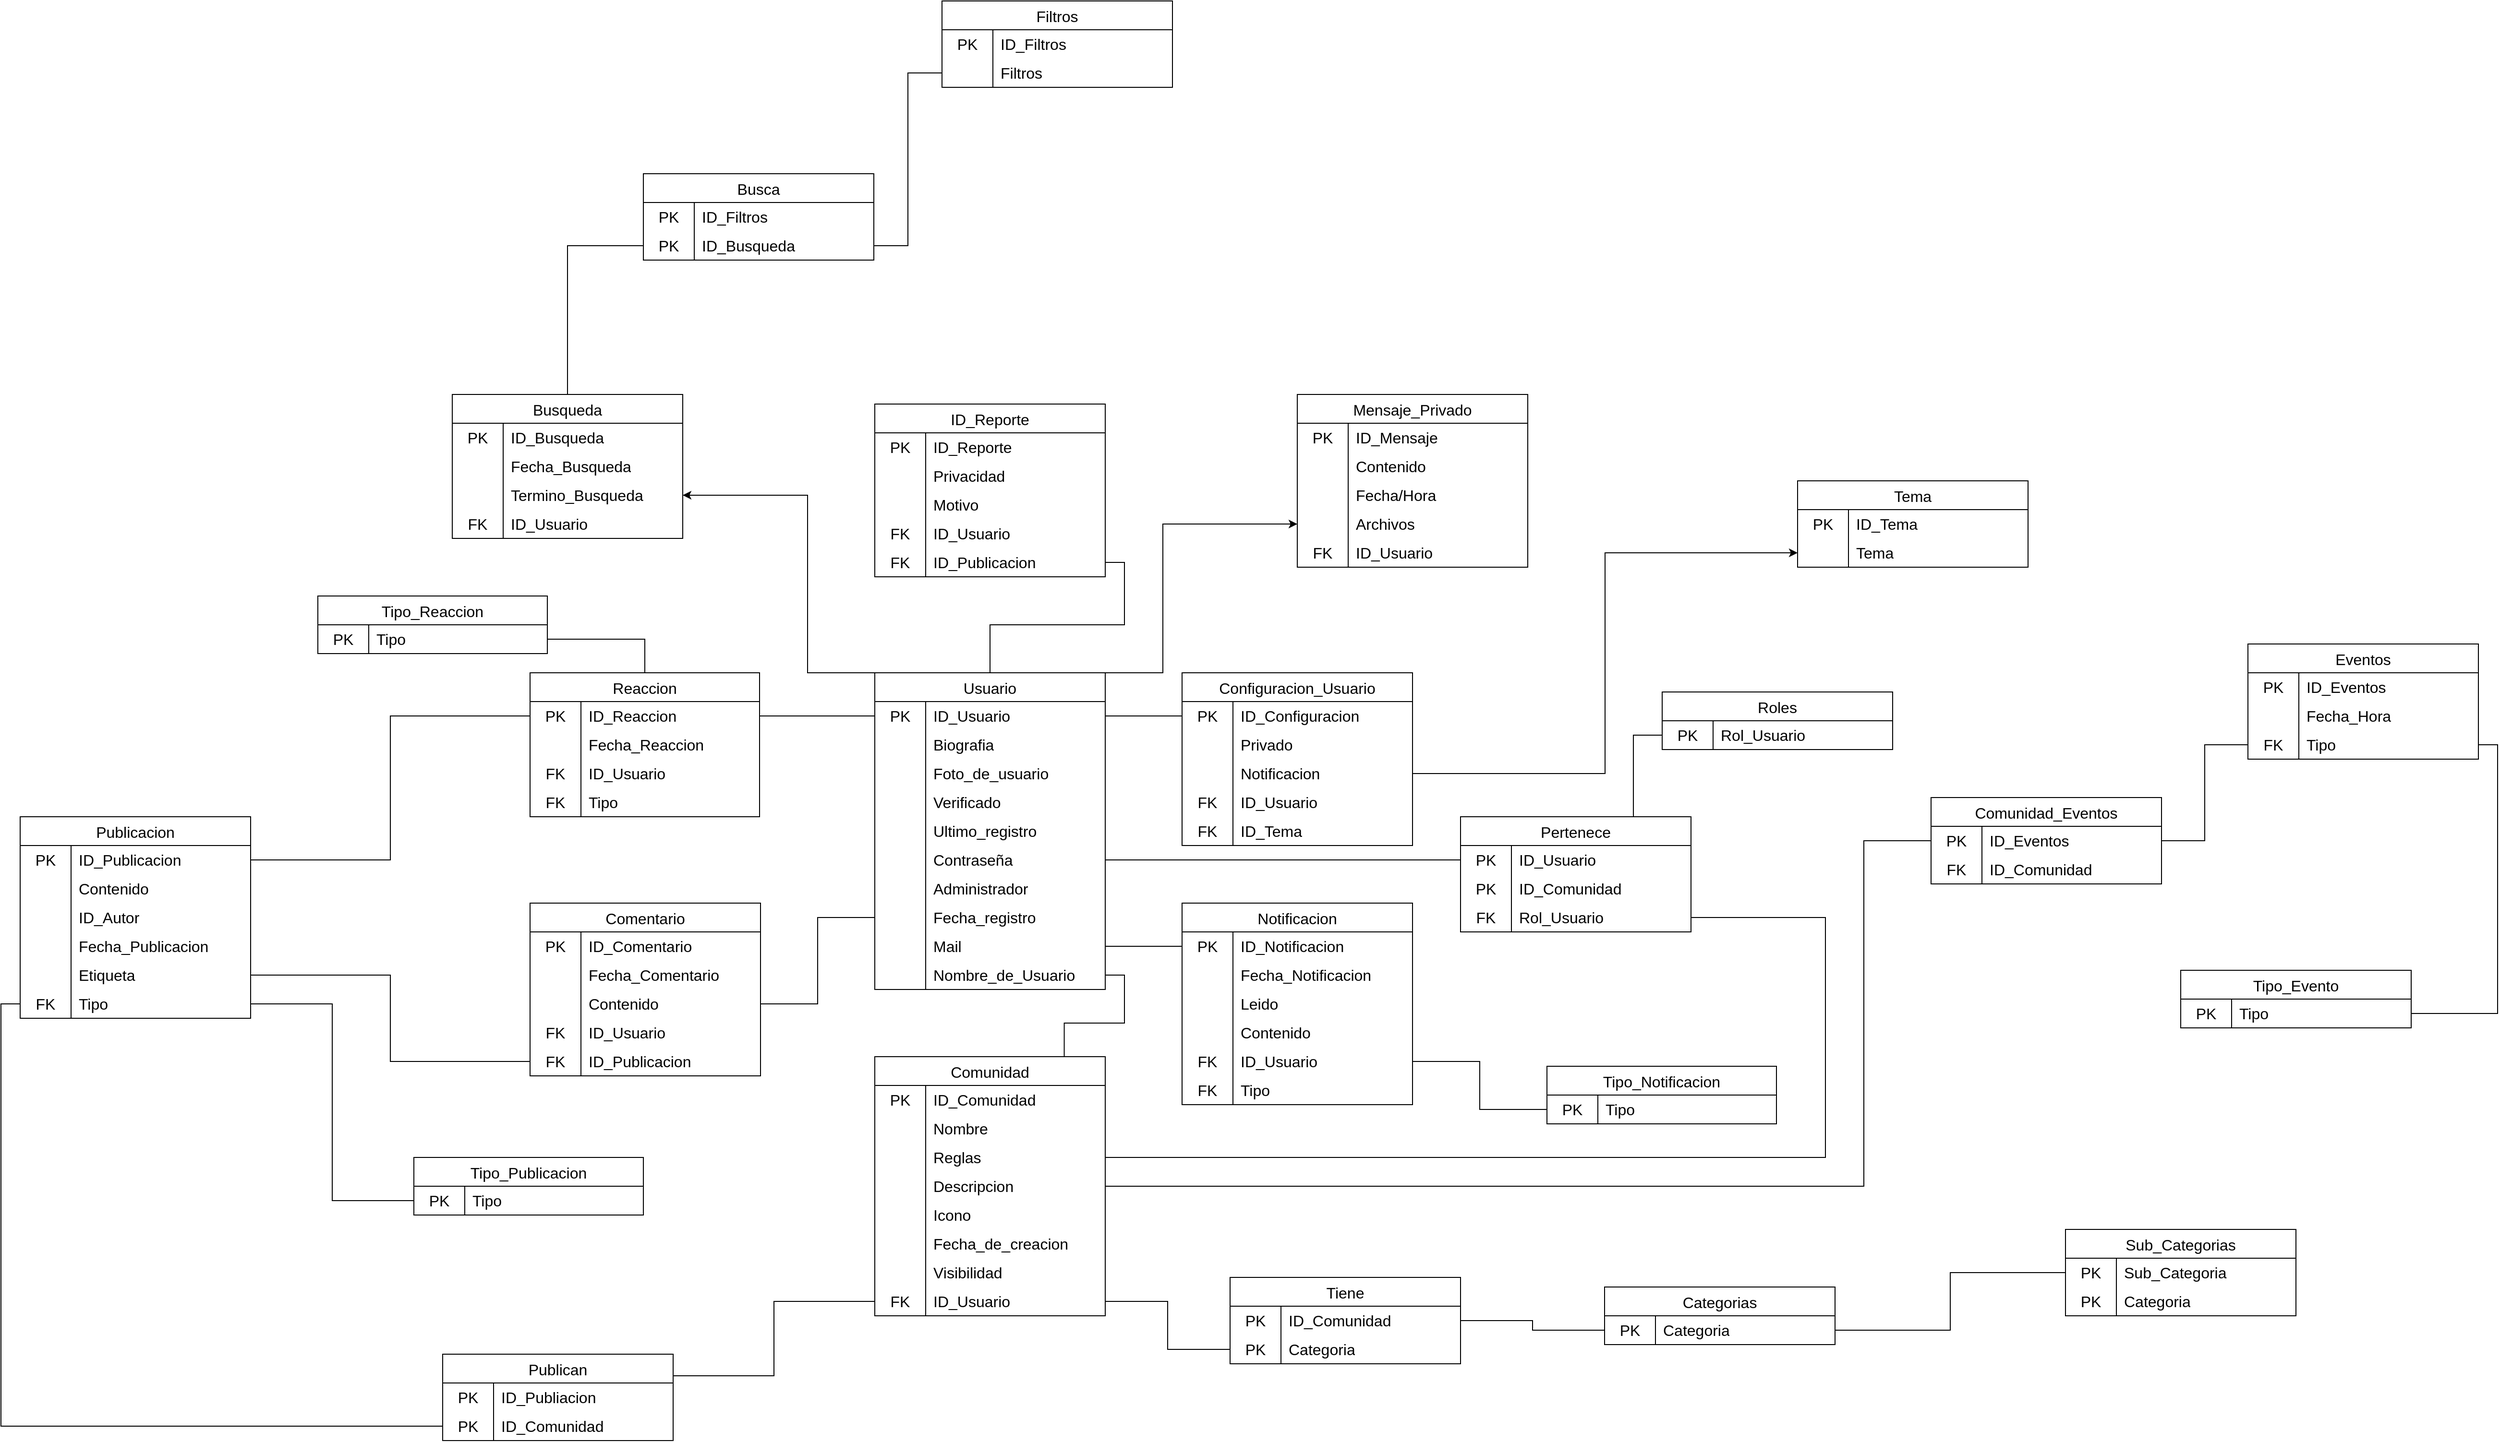 <mxfile version="24.7.8">
  <diagram name="Página-1" id="cxC_7drX_dCCSnsiQucc">
    <mxGraphModel dx="4598" dy="3344" grid="1" gridSize="10" guides="1" tooltips="1" connect="1" arrows="1" fold="1" page="1" pageScale="1" pageWidth="827" pageHeight="1169" math="0" shadow="0">
      <root>
        <mxCell id="0" />
        <mxCell id="1" parent="0" />
        <mxCell id="5aQSM23evN0nxybhoEWe-389" style="edgeStyle=orthogonalEdgeStyle;rounded=0;orthogonalLoop=1;jettySize=auto;html=1;exitX=0.5;exitY=0;exitDx=0;exitDy=0;entryX=1;entryY=0.5;entryDx=0;entryDy=0;endArrow=none;endFill=0;" parent="1" source="5aQSM23evN0nxybhoEWe-22" target="5aQSM23evN0nxybhoEWe-179" edge="1">
          <mxGeometry relative="1" as="geometry" />
        </mxCell>
        <mxCell id="5aQSM23evN0nxybhoEWe-391" style="edgeStyle=orthogonalEdgeStyle;rounded=0;orthogonalLoop=1;jettySize=auto;html=1;exitX=1;exitY=0;exitDx=0;exitDy=0;entryX=0;entryY=0.5;entryDx=0;entryDy=0;" parent="1" source="5aQSM23evN0nxybhoEWe-22" target="5aQSM23evN0nxybhoEWe-163" edge="1">
          <mxGeometry relative="1" as="geometry">
            <Array as="points">
              <mxPoint x="460" y="280" />
              <mxPoint x="460" y="125" />
            </Array>
          </mxGeometry>
        </mxCell>
        <mxCell id="5aQSM23evN0nxybhoEWe-392" style="edgeStyle=orthogonalEdgeStyle;rounded=0;orthogonalLoop=1;jettySize=auto;html=1;exitX=0;exitY=0;exitDx=0;exitDy=0;entryX=1;entryY=0.5;entryDx=0;entryDy=0;" parent="1" source="5aQSM23evN0nxybhoEWe-22" target="5aQSM23evN0nxybhoEWe-98" edge="1">
          <mxGeometry relative="1" as="geometry">
            <Array as="points">
              <mxPoint x="90" y="280" />
              <mxPoint x="90" y="95" />
            </Array>
          </mxGeometry>
        </mxCell>
        <mxCell id="5aQSM23evN0nxybhoEWe-22" value="Usuario" style="shape=table;startSize=30;container=1;collapsible=0;childLayout=tableLayout;fixedRows=1;rowLines=0;fontStyle=0;strokeColor=default;fontSize=16;verticalAlign=top;" parent="1" vertex="1">
          <mxGeometry x="160" y="280" width="240" height="330" as="geometry" />
        </mxCell>
        <mxCell id="5aQSM23evN0nxybhoEWe-23" value="" style="shape=tableRow;horizontal=0;startSize=0;swimlaneHead=0;swimlaneBody=0;top=0;left=0;bottom=0;right=0;collapsible=0;dropTarget=0;fillColor=none;points=[[0,0.5],[1,0.5]];portConstraint=eastwest;strokeColor=inherit;fontSize=16;" parent="5aQSM23evN0nxybhoEWe-22" vertex="1">
          <mxGeometry y="30" width="240" height="30" as="geometry" />
        </mxCell>
        <mxCell id="5aQSM23evN0nxybhoEWe-24" value="PK" style="shape=partialRectangle;html=1;whiteSpace=wrap;connectable=0;fillColor=none;top=0;left=0;bottom=0;right=0;overflow=hidden;pointerEvents=1;strokeColor=inherit;fontSize=16;" parent="5aQSM23evN0nxybhoEWe-23" vertex="1">
          <mxGeometry width="53" height="30" as="geometry">
            <mxRectangle width="53" height="30" as="alternateBounds" />
          </mxGeometry>
        </mxCell>
        <mxCell id="5aQSM23evN0nxybhoEWe-25" value="ID_Usuario" style="shape=partialRectangle;html=1;whiteSpace=wrap;connectable=0;fillColor=none;top=0;left=0;bottom=0;right=0;align=left;spacingLeft=6;overflow=hidden;strokeColor=inherit;fontSize=16;" parent="5aQSM23evN0nxybhoEWe-23" vertex="1">
          <mxGeometry x="53" width="187" height="30" as="geometry">
            <mxRectangle width="187" height="30" as="alternateBounds" />
          </mxGeometry>
        </mxCell>
        <mxCell id="5aQSM23evN0nxybhoEWe-26" value="" style="shape=tableRow;horizontal=0;startSize=0;swimlaneHead=0;swimlaneBody=0;top=0;left=0;bottom=0;right=0;collapsible=0;dropTarget=0;fillColor=none;points=[[0,0.5],[1,0.5]];portConstraint=eastwest;strokeColor=inherit;fontSize=16;" parent="5aQSM23evN0nxybhoEWe-22" vertex="1">
          <mxGeometry y="60" width="240" height="30" as="geometry" />
        </mxCell>
        <mxCell id="5aQSM23evN0nxybhoEWe-27" value="" style="shape=partialRectangle;html=1;whiteSpace=wrap;connectable=0;fillColor=none;top=0;left=0;bottom=0;right=0;overflow=hidden;strokeColor=inherit;fontSize=16;" parent="5aQSM23evN0nxybhoEWe-26" vertex="1">
          <mxGeometry width="53" height="30" as="geometry">
            <mxRectangle width="53" height="30" as="alternateBounds" />
          </mxGeometry>
        </mxCell>
        <mxCell id="5aQSM23evN0nxybhoEWe-28" value="Biografia" style="shape=partialRectangle;html=1;whiteSpace=wrap;connectable=0;fillColor=none;top=0;left=0;bottom=0;right=0;align=left;spacingLeft=6;overflow=hidden;strokeColor=inherit;fontSize=16;" parent="5aQSM23evN0nxybhoEWe-26" vertex="1">
          <mxGeometry x="53" width="187" height="30" as="geometry">
            <mxRectangle width="187" height="30" as="alternateBounds" />
          </mxGeometry>
        </mxCell>
        <mxCell id="5aQSM23evN0nxybhoEWe-29" value="" style="shape=tableRow;horizontal=0;startSize=0;swimlaneHead=0;swimlaneBody=0;top=0;left=0;bottom=0;right=0;collapsible=0;dropTarget=0;fillColor=none;points=[[0,0.5],[1,0.5]];portConstraint=eastwest;strokeColor=inherit;fontSize=16;" parent="5aQSM23evN0nxybhoEWe-22" vertex="1">
          <mxGeometry y="90" width="240" height="30" as="geometry" />
        </mxCell>
        <mxCell id="5aQSM23evN0nxybhoEWe-30" value="" style="shape=partialRectangle;html=1;whiteSpace=wrap;connectable=0;fillColor=none;top=0;left=0;bottom=0;right=0;overflow=hidden;strokeColor=inherit;fontSize=16;" parent="5aQSM23evN0nxybhoEWe-29" vertex="1">
          <mxGeometry width="53" height="30" as="geometry">
            <mxRectangle width="53" height="30" as="alternateBounds" />
          </mxGeometry>
        </mxCell>
        <mxCell id="5aQSM23evN0nxybhoEWe-31" value="Foto_de_usuario" style="shape=partialRectangle;html=1;whiteSpace=wrap;connectable=0;fillColor=none;top=0;left=0;bottom=0;right=0;align=left;spacingLeft=6;overflow=hidden;strokeColor=inherit;fontSize=16;" parent="5aQSM23evN0nxybhoEWe-29" vertex="1">
          <mxGeometry x="53" width="187" height="30" as="geometry">
            <mxRectangle width="187" height="30" as="alternateBounds" />
          </mxGeometry>
        </mxCell>
        <mxCell id="5aQSM23evN0nxybhoEWe-53" style="shape=tableRow;horizontal=0;startSize=0;swimlaneHead=0;swimlaneBody=0;top=0;left=0;bottom=0;right=0;collapsible=0;dropTarget=0;fillColor=none;points=[[0,0.5],[1,0.5]];portConstraint=eastwest;strokeColor=inherit;fontSize=16;" parent="5aQSM23evN0nxybhoEWe-22" vertex="1">
          <mxGeometry y="120" width="240" height="30" as="geometry" />
        </mxCell>
        <mxCell id="5aQSM23evN0nxybhoEWe-54" style="shape=partialRectangle;html=1;whiteSpace=wrap;connectable=0;fillColor=none;top=0;left=0;bottom=0;right=0;overflow=hidden;strokeColor=inherit;fontSize=16;" parent="5aQSM23evN0nxybhoEWe-53" vertex="1">
          <mxGeometry width="53" height="30" as="geometry">
            <mxRectangle width="53" height="30" as="alternateBounds" />
          </mxGeometry>
        </mxCell>
        <mxCell id="5aQSM23evN0nxybhoEWe-55" value="Verificado" style="shape=partialRectangle;html=1;whiteSpace=wrap;connectable=0;fillColor=none;top=0;left=0;bottom=0;right=0;align=left;spacingLeft=6;overflow=hidden;strokeColor=inherit;fontSize=16;" parent="5aQSM23evN0nxybhoEWe-53" vertex="1">
          <mxGeometry x="53" width="187" height="30" as="geometry">
            <mxRectangle width="187" height="30" as="alternateBounds" />
          </mxGeometry>
        </mxCell>
        <mxCell id="5aQSM23evN0nxybhoEWe-50" style="shape=tableRow;horizontal=0;startSize=0;swimlaneHead=0;swimlaneBody=0;top=0;left=0;bottom=0;right=0;collapsible=0;dropTarget=0;fillColor=none;points=[[0,0.5],[1,0.5]];portConstraint=eastwest;strokeColor=inherit;fontSize=16;" parent="5aQSM23evN0nxybhoEWe-22" vertex="1">
          <mxGeometry y="150" width="240" height="30" as="geometry" />
        </mxCell>
        <mxCell id="5aQSM23evN0nxybhoEWe-51" style="shape=partialRectangle;html=1;whiteSpace=wrap;connectable=0;fillColor=none;top=0;left=0;bottom=0;right=0;overflow=hidden;strokeColor=inherit;fontSize=16;" parent="5aQSM23evN0nxybhoEWe-50" vertex="1">
          <mxGeometry width="53" height="30" as="geometry">
            <mxRectangle width="53" height="30" as="alternateBounds" />
          </mxGeometry>
        </mxCell>
        <mxCell id="5aQSM23evN0nxybhoEWe-52" value="Ultimo_registro" style="shape=partialRectangle;html=1;whiteSpace=wrap;connectable=0;fillColor=none;top=0;left=0;bottom=0;right=0;align=left;spacingLeft=6;overflow=hidden;strokeColor=inherit;fontSize=16;" parent="5aQSM23evN0nxybhoEWe-50" vertex="1">
          <mxGeometry x="53" width="187" height="30" as="geometry">
            <mxRectangle width="187" height="30" as="alternateBounds" />
          </mxGeometry>
        </mxCell>
        <mxCell id="5aQSM23evN0nxybhoEWe-47" style="shape=tableRow;horizontal=0;startSize=0;swimlaneHead=0;swimlaneBody=0;top=0;left=0;bottom=0;right=0;collapsible=0;dropTarget=0;fillColor=none;points=[[0,0.5],[1,0.5]];portConstraint=eastwest;strokeColor=inherit;fontSize=16;" parent="5aQSM23evN0nxybhoEWe-22" vertex="1">
          <mxGeometry y="180" width="240" height="30" as="geometry" />
        </mxCell>
        <mxCell id="5aQSM23evN0nxybhoEWe-48" style="shape=partialRectangle;html=1;whiteSpace=wrap;connectable=0;fillColor=none;top=0;left=0;bottom=0;right=0;overflow=hidden;strokeColor=inherit;fontSize=16;" parent="5aQSM23evN0nxybhoEWe-47" vertex="1">
          <mxGeometry width="53" height="30" as="geometry">
            <mxRectangle width="53" height="30" as="alternateBounds" />
          </mxGeometry>
        </mxCell>
        <mxCell id="5aQSM23evN0nxybhoEWe-49" value="Contraseña" style="shape=partialRectangle;html=1;whiteSpace=wrap;connectable=0;fillColor=none;top=0;left=0;bottom=0;right=0;align=left;spacingLeft=6;overflow=hidden;strokeColor=inherit;fontSize=16;" parent="5aQSM23evN0nxybhoEWe-47" vertex="1">
          <mxGeometry x="53" width="187" height="30" as="geometry">
            <mxRectangle width="187" height="30" as="alternateBounds" />
          </mxGeometry>
        </mxCell>
        <mxCell id="5aQSM23evN0nxybhoEWe-44" style="shape=tableRow;horizontal=0;startSize=0;swimlaneHead=0;swimlaneBody=0;top=0;left=0;bottom=0;right=0;collapsible=0;dropTarget=0;fillColor=none;points=[[0,0.5],[1,0.5]];portConstraint=eastwest;strokeColor=inherit;fontSize=16;" parent="5aQSM23evN0nxybhoEWe-22" vertex="1">
          <mxGeometry y="210" width="240" height="30" as="geometry" />
        </mxCell>
        <mxCell id="5aQSM23evN0nxybhoEWe-45" style="shape=partialRectangle;html=1;whiteSpace=wrap;connectable=0;fillColor=none;top=0;left=0;bottom=0;right=0;overflow=hidden;strokeColor=inherit;fontSize=16;" parent="5aQSM23evN0nxybhoEWe-44" vertex="1">
          <mxGeometry width="53" height="30" as="geometry">
            <mxRectangle width="53" height="30" as="alternateBounds" />
          </mxGeometry>
        </mxCell>
        <mxCell id="5aQSM23evN0nxybhoEWe-46" value="Administrador" style="shape=partialRectangle;html=1;whiteSpace=wrap;connectable=0;fillColor=none;top=0;left=0;bottom=0;right=0;align=left;spacingLeft=6;overflow=hidden;strokeColor=inherit;fontSize=16;" parent="5aQSM23evN0nxybhoEWe-44" vertex="1">
          <mxGeometry x="53" width="187" height="30" as="geometry">
            <mxRectangle width="187" height="30" as="alternateBounds" />
          </mxGeometry>
        </mxCell>
        <mxCell id="5aQSM23evN0nxybhoEWe-41" style="shape=tableRow;horizontal=0;startSize=0;swimlaneHead=0;swimlaneBody=0;top=0;left=0;bottom=0;right=0;collapsible=0;dropTarget=0;fillColor=none;points=[[0,0.5],[1,0.5]];portConstraint=eastwest;strokeColor=inherit;fontSize=16;" parent="5aQSM23evN0nxybhoEWe-22" vertex="1">
          <mxGeometry y="240" width="240" height="30" as="geometry" />
        </mxCell>
        <mxCell id="5aQSM23evN0nxybhoEWe-42" style="shape=partialRectangle;html=1;whiteSpace=wrap;connectable=0;fillColor=none;top=0;left=0;bottom=0;right=0;overflow=hidden;strokeColor=inherit;fontSize=16;" parent="5aQSM23evN0nxybhoEWe-41" vertex="1">
          <mxGeometry width="53" height="30" as="geometry">
            <mxRectangle width="53" height="30" as="alternateBounds" />
          </mxGeometry>
        </mxCell>
        <mxCell id="5aQSM23evN0nxybhoEWe-43" value="Fecha_registro" style="shape=partialRectangle;html=1;whiteSpace=wrap;connectable=0;fillColor=none;top=0;left=0;bottom=0;right=0;align=left;spacingLeft=6;overflow=hidden;strokeColor=inherit;fontSize=16;" parent="5aQSM23evN0nxybhoEWe-41" vertex="1">
          <mxGeometry x="53" width="187" height="30" as="geometry">
            <mxRectangle width="187" height="30" as="alternateBounds" />
          </mxGeometry>
        </mxCell>
        <mxCell id="5aQSM23evN0nxybhoEWe-38" style="shape=tableRow;horizontal=0;startSize=0;swimlaneHead=0;swimlaneBody=0;top=0;left=0;bottom=0;right=0;collapsible=0;dropTarget=0;fillColor=none;points=[[0,0.5],[1,0.5]];portConstraint=eastwest;strokeColor=inherit;fontSize=16;" parent="5aQSM23evN0nxybhoEWe-22" vertex="1">
          <mxGeometry y="270" width="240" height="30" as="geometry" />
        </mxCell>
        <mxCell id="5aQSM23evN0nxybhoEWe-39" style="shape=partialRectangle;html=1;whiteSpace=wrap;connectable=0;fillColor=none;top=0;left=0;bottom=0;right=0;overflow=hidden;strokeColor=inherit;fontSize=16;" parent="5aQSM23evN0nxybhoEWe-38" vertex="1">
          <mxGeometry width="53" height="30" as="geometry">
            <mxRectangle width="53" height="30" as="alternateBounds" />
          </mxGeometry>
        </mxCell>
        <mxCell id="5aQSM23evN0nxybhoEWe-40" value="Mail" style="shape=partialRectangle;html=1;whiteSpace=wrap;connectable=0;fillColor=none;top=0;left=0;bottom=0;right=0;align=left;spacingLeft=6;overflow=hidden;strokeColor=inherit;fontSize=16;" parent="5aQSM23evN0nxybhoEWe-38" vertex="1">
          <mxGeometry x="53" width="187" height="30" as="geometry">
            <mxRectangle width="187" height="30" as="alternateBounds" />
          </mxGeometry>
        </mxCell>
        <mxCell id="5aQSM23evN0nxybhoEWe-35" style="shape=tableRow;horizontal=0;startSize=0;swimlaneHead=0;swimlaneBody=0;top=0;left=0;bottom=0;right=0;collapsible=0;dropTarget=0;fillColor=none;points=[[0,0.5],[1,0.5]];portConstraint=eastwest;strokeColor=inherit;fontSize=16;" parent="5aQSM23evN0nxybhoEWe-22" vertex="1">
          <mxGeometry y="300" width="240" height="30" as="geometry" />
        </mxCell>
        <mxCell id="5aQSM23evN0nxybhoEWe-36" style="shape=partialRectangle;html=1;whiteSpace=wrap;connectable=0;fillColor=none;top=0;left=0;bottom=0;right=0;overflow=hidden;strokeColor=inherit;fontSize=16;" parent="5aQSM23evN0nxybhoEWe-35" vertex="1">
          <mxGeometry width="53" height="30" as="geometry">
            <mxRectangle width="53" height="30" as="alternateBounds" />
          </mxGeometry>
        </mxCell>
        <mxCell id="5aQSM23evN0nxybhoEWe-37" value="Nombre_de_Usuario" style="shape=partialRectangle;html=1;whiteSpace=wrap;connectable=0;fillColor=none;top=0;left=0;bottom=0;right=0;align=left;spacingLeft=6;overflow=hidden;strokeColor=inherit;fontSize=16;" parent="5aQSM23evN0nxybhoEWe-35" vertex="1">
          <mxGeometry x="53" width="187" height="30" as="geometry">
            <mxRectangle width="187" height="30" as="alternateBounds" />
          </mxGeometry>
        </mxCell>
        <mxCell id="5aQSM23evN0nxybhoEWe-56" value="Configuracion_Usuario" style="shape=table;startSize=30;container=1;collapsible=0;childLayout=tableLayout;fixedRows=1;rowLines=0;fontStyle=0;strokeColor=default;fontSize=16;" parent="1" vertex="1">
          <mxGeometry x="480" y="280" width="240" height="180" as="geometry" />
        </mxCell>
        <mxCell id="5aQSM23evN0nxybhoEWe-57" value="" style="shape=tableRow;horizontal=0;startSize=0;swimlaneHead=0;swimlaneBody=0;top=0;left=0;bottom=0;right=0;collapsible=0;dropTarget=0;fillColor=none;points=[[0,0.5],[1,0.5]];portConstraint=eastwest;strokeColor=inherit;fontSize=16;" parent="5aQSM23evN0nxybhoEWe-56" vertex="1">
          <mxGeometry y="30" width="240" height="30" as="geometry" />
        </mxCell>
        <mxCell id="5aQSM23evN0nxybhoEWe-58" value="PK" style="shape=partialRectangle;html=1;whiteSpace=wrap;connectable=0;fillColor=none;top=0;left=0;bottom=0;right=0;overflow=hidden;pointerEvents=1;strokeColor=inherit;fontSize=16;" parent="5aQSM23evN0nxybhoEWe-57" vertex="1">
          <mxGeometry width="53" height="30" as="geometry">
            <mxRectangle width="53" height="30" as="alternateBounds" />
          </mxGeometry>
        </mxCell>
        <mxCell id="5aQSM23evN0nxybhoEWe-59" value="ID_Configuracion" style="shape=partialRectangle;html=1;whiteSpace=wrap;connectable=0;fillColor=none;top=0;left=0;bottom=0;right=0;align=left;spacingLeft=6;overflow=hidden;strokeColor=inherit;fontSize=16;" parent="5aQSM23evN0nxybhoEWe-57" vertex="1">
          <mxGeometry x="53" width="187" height="30" as="geometry">
            <mxRectangle width="187" height="30" as="alternateBounds" />
          </mxGeometry>
        </mxCell>
        <mxCell id="5aQSM23evN0nxybhoEWe-60" value="" style="shape=tableRow;horizontal=0;startSize=0;swimlaneHead=0;swimlaneBody=0;top=0;left=0;bottom=0;right=0;collapsible=0;dropTarget=0;fillColor=none;points=[[0,0.5],[1,0.5]];portConstraint=eastwest;strokeColor=inherit;fontSize=16;" parent="5aQSM23evN0nxybhoEWe-56" vertex="1">
          <mxGeometry y="60" width="240" height="30" as="geometry" />
        </mxCell>
        <mxCell id="5aQSM23evN0nxybhoEWe-61" value="" style="shape=partialRectangle;html=1;whiteSpace=wrap;connectable=0;fillColor=none;top=0;left=0;bottom=0;right=0;overflow=hidden;strokeColor=inherit;fontSize=16;" parent="5aQSM23evN0nxybhoEWe-60" vertex="1">
          <mxGeometry width="53" height="30" as="geometry">
            <mxRectangle width="53" height="30" as="alternateBounds" />
          </mxGeometry>
        </mxCell>
        <mxCell id="5aQSM23evN0nxybhoEWe-62" value="Privado" style="shape=partialRectangle;html=1;whiteSpace=wrap;connectable=0;fillColor=none;top=0;left=0;bottom=0;right=0;align=left;spacingLeft=6;overflow=hidden;strokeColor=inherit;fontSize=16;" parent="5aQSM23evN0nxybhoEWe-60" vertex="1">
          <mxGeometry x="53" width="187" height="30" as="geometry">
            <mxRectangle width="187" height="30" as="alternateBounds" />
          </mxGeometry>
        </mxCell>
        <mxCell id="5aQSM23evN0nxybhoEWe-63" value="" style="shape=tableRow;horizontal=0;startSize=0;swimlaneHead=0;swimlaneBody=0;top=0;left=0;bottom=0;right=0;collapsible=0;dropTarget=0;fillColor=none;points=[[0,0.5],[1,0.5]];portConstraint=eastwest;strokeColor=inherit;fontSize=16;" parent="5aQSM23evN0nxybhoEWe-56" vertex="1">
          <mxGeometry y="90" width="240" height="30" as="geometry" />
        </mxCell>
        <mxCell id="5aQSM23evN0nxybhoEWe-64" value="" style="shape=partialRectangle;html=1;whiteSpace=wrap;connectable=0;fillColor=none;top=0;left=0;bottom=0;right=0;overflow=hidden;strokeColor=inherit;fontSize=16;" parent="5aQSM23evN0nxybhoEWe-63" vertex="1">
          <mxGeometry width="53" height="30" as="geometry">
            <mxRectangle width="53" height="30" as="alternateBounds" />
          </mxGeometry>
        </mxCell>
        <mxCell id="5aQSM23evN0nxybhoEWe-65" value="Notificacion" style="shape=partialRectangle;html=1;whiteSpace=wrap;connectable=0;fillColor=none;top=0;left=0;bottom=0;right=0;align=left;spacingLeft=6;overflow=hidden;strokeColor=inherit;fontSize=16;" parent="5aQSM23evN0nxybhoEWe-63" vertex="1">
          <mxGeometry x="53" width="187" height="30" as="geometry">
            <mxRectangle width="187" height="30" as="alternateBounds" />
          </mxGeometry>
        </mxCell>
        <mxCell id="5aQSM23evN0nxybhoEWe-66" style="shape=tableRow;horizontal=0;startSize=0;swimlaneHead=0;swimlaneBody=0;top=0;left=0;bottom=0;right=0;collapsible=0;dropTarget=0;fillColor=none;points=[[0,0.5],[1,0.5]];portConstraint=eastwest;strokeColor=inherit;fontSize=16;" parent="5aQSM23evN0nxybhoEWe-56" vertex="1">
          <mxGeometry y="120" width="240" height="30" as="geometry" />
        </mxCell>
        <mxCell id="5aQSM23evN0nxybhoEWe-67" value="FK" style="shape=partialRectangle;html=1;whiteSpace=wrap;connectable=0;fillColor=none;top=0;left=0;bottom=0;right=0;overflow=hidden;strokeColor=inherit;fontSize=16;" parent="5aQSM23evN0nxybhoEWe-66" vertex="1">
          <mxGeometry width="53" height="30" as="geometry">
            <mxRectangle width="53" height="30" as="alternateBounds" />
          </mxGeometry>
        </mxCell>
        <mxCell id="5aQSM23evN0nxybhoEWe-68" value="ID_Usuario" style="shape=partialRectangle;html=1;whiteSpace=wrap;connectable=0;fillColor=none;top=0;left=0;bottom=0;right=0;align=left;spacingLeft=6;overflow=hidden;strokeColor=inherit;fontSize=16;" parent="5aQSM23evN0nxybhoEWe-66" vertex="1">
          <mxGeometry x="53" width="187" height="30" as="geometry">
            <mxRectangle width="187" height="30" as="alternateBounds" />
          </mxGeometry>
        </mxCell>
        <mxCell id="5aQSM23evN0nxybhoEWe-69" style="shape=tableRow;horizontal=0;startSize=0;swimlaneHead=0;swimlaneBody=0;top=0;left=0;bottom=0;right=0;collapsible=0;dropTarget=0;fillColor=none;points=[[0,0.5],[1,0.5]];portConstraint=eastwest;strokeColor=inherit;fontSize=16;" parent="5aQSM23evN0nxybhoEWe-56" vertex="1">
          <mxGeometry y="150" width="240" height="30" as="geometry" />
        </mxCell>
        <mxCell id="5aQSM23evN0nxybhoEWe-70" value="FK" style="shape=partialRectangle;html=1;whiteSpace=wrap;connectable=0;fillColor=none;top=0;left=0;bottom=0;right=0;overflow=hidden;strokeColor=inherit;fontSize=16;" parent="5aQSM23evN0nxybhoEWe-69" vertex="1">
          <mxGeometry width="53" height="30" as="geometry">
            <mxRectangle width="53" height="30" as="alternateBounds" />
          </mxGeometry>
        </mxCell>
        <mxCell id="5aQSM23evN0nxybhoEWe-71" value="ID_Tema" style="shape=partialRectangle;html=1;whiteSpace=wrap;connectable=0;fillColor=none;top=0;left=0;bottom=0;right=0;align=left;spacingLeft=6;overflow=hidden;strokeColor=inherit;fontSize=16;" parent="5aQSM23evN0nxybhoEWe-69" vertex="1">
          <mxGeometry x="53" width="187" height="30" as="geometry">
            <mxRectangle width="187" height="30" as="alternateBounds" />
          </mxGeometry>
        </mxCell>
        <mxCell id="5aQSM23evN0nxybhoEWe-81" value="Tema" style="shape=table;startSize=30;container=1;collapsible=0;childLayout=tableLayout;fixedRows=1;rowLines=0;fontStyle=0;strokeColor=default;fontSize=16;" parent="1" vertex="1">
          <mxGeometry x="1121" y="80" width="240" height="90" as="geometry" />
        </mxCell>
        <mxCell id="5aQSM23evN0nxybhoEWe-82" value="" style="shape=tableRow;horizontal=0;startSize=0;swimlaneHead=0;swimlaneBody=0;top=0;left=0;bottom=0;right=0;collapsible=0;dropTarget=0;fillColor=none;points=[[0,0.5],[1,0.5]];portConstraint=eastwest;strokeColor=inherit;fontSize=16;" parent="5aQSM23evN0nxybhoEWe-81" vertex="1">
          <mxGeometry y="30" width="240" height="30" as="geometry" />
        </mxCell>
        <mxCell id="5aQSM23evN0nxybhoEWe-83" value="PK" style="shape=partialRectangle;html=1;whiteSpace=wrap;connectable=0;fillColor=none;top=0;left=0;bottom=0;right=0;overflow=hidden;pointerEvents=1;strokeColor=inherit;fontSize=16;" parent="5aQSM23evN0nxybhoEWe-82" vertex="1">
          <mxGeometry width="53" height="30" as="geometry">
            <mxRectangle width="53" height="30" as="alternateBounds" />
          </mxGeometry>
        </mxCell>
        <mxCell id="5aQSM23evN0nxybhoEWe-84" value="ID_Tema" style="shape=partialRectangle;html=1;whiteSpace=wrap;connectable=0;fillColor=none;top=0;left=0;bottom=0;right=0;align=left;spacingLeft=6;overflow=hidden;strokeColor=inherit;fontSize=16;" parent="5aQSM23evN0nxybhoEWe-82" vertex="1">
          <mxGeometry x="53" width="187" height="30" as="geometry">
            <mxRectangle width="187" height="30" as="alternateBounds" />
          </mxGeometry>
        </mxCell>
        <mxCell id="5aQSM23evN0nxybhoEWe-85" value="" style="shape=tableRow;horizontal=0;startSize=0;swimlaneHead=0;swimlaneBody=0;top=0;left=0;bottom=0;right=0;collapsible=0;dropTarget=0;fillColor=none;points=[[0,0.5],[1,0.5]];portConstraint=eastwest;strokeColor=inherit;fontSize=16;" parent="5aQSM23evN0nxybhoEWe-81" vertex="1">
          <mxGeometry y="60" width="240" height="30" as="geometry" />
        </mxCell>
        <mxCell id="5aQSM23evN0nxybhoEWe-86" value="" style="shape=partialRectangle;html=1;whiteSpace=wrap;connectable=0;fillColor=none;top=0;left=0;bottom=0;right=0;overflow=hidden;strokeColor=inherit;fontSize=16;" parent="5aQSM23evN0nxybhoEWe-85" vertex="1">
          <mxGeometry width="53" height="30" as="geometry">
            <mxRectangle width="53" height="30" as="alternateBounds" />
          </mxGeometry>
        </mxCell>
        <mxCell id="5aQSM23evN0nxybhoEWe-87" value="Tema" style="shape=partialRectangle;html=1;whiteSpace=wrap;connectable=0;fillColor=none;top=0;left=0;bottom=0;right=0;align=left;spacingLeft=6;overflow=hidden;strokeColor=inherit;fontSize=16;" parent="5aQSM23evN0nxybhoEWe-85" vertex="1">
          <mxGeometry x="53" width="187" height="30" as="geometry">
            <mxRectangle width="187" height="30" as="alternateBounds" />
          </mxGeometry>
        </mxCell>
        <mxCell id="_7q5wml3us1lX0jzosAX-16" style="edgeStyle=orthogonalEdgeStyle;rounded=0;orthogonalLoop=1;jettySize=auto;html=1;exitX=0.5;exitY=0;exitDx=0;exitDy=0;entryX=0;entryY=0.5;entryDx=0;entryDy=0;endArrow=none;endFill=0;" edge="1" parent="1" source="5aQSM23evN0nxybhoEWe-91" target="5aQSM23evN0nxybhoEWe-118">
          <mxGeometry relative="1" as="geometry" />
        </mxCell>
        <mxCell id="5aQSM23evN0nxybhoEWe-91" value="Busqueda" style="shape=table;startSize=30;container=1;collapsible=0;childLayout=tableLayout;fixedRows=1;rowLines=0;fontStyle=0;strokeColor=default;fontSize=16;" parent="1" vertex="1">
          <mxGeometry x="-280" y="-10" width="240" height="150" as="geometry" />
        </mxCell>
        <mxCell id="5aQSM23evN0nxybhoEWe-92" value="" style="shape=tableRow;horizontal=0;startSize=0;swimlaneHead=0;swimlaneBody=0;top=0;left=0;bottom=0;right=0;collapsible=0;dropTarget=0;fillColor=none;points=[[0,0.5],[1,0.5]];portConstraint=eastwest;strokeColor=inherit;fontSize=16;" parent="5aQSM23evN0nxybhoEWe-91" vertex="1">
          <mxGeometry y="30" width="240" height="30" as="geometry" />
        </mxCell>
        <mxCell id="5aQSM23evN0nxybhoEWe-93" value="PK" style="shape=partialRectangle;html=1;whiteSpace=wrap;connectable=0;fillColor=none;top=0;left=0;bottom=0;right=0;overflow=hidden;pointerEvents=1;strokeColor=inherit;fontSize=16;" parent="5aQSM23evN0nxybhoEWe-92" vertex="1">
          <mxGeometry width="53" height="30" as="geometry">
            <mxRectangle width="53" height="30" as="alternateBounds" />
          </mxGeometry>
        </mxCell>
        <mxCell id="5aQSM23evN0nxybhoEWe-94" value="ID_Busqueda" style="shape=partialRectangle;html=1;whiteSpace=wrap;connectable=0;fillColor=none;top=0;left=0;bottom=0;right=0;align=left;spacingLeft=6;overflow=hidden;strokeColor=inherit;fontSize=16;" parent="5aQSM23evN0nxybhoEWe-92" vertex="1">
          <mxGeometry x="53" width="187" height="30" as="geometry">
            <mxRectangle width="187" height="30" as="alternateBounds" />
          </mxGeometry>
        </mxCell>
        <mxCell id="5aQSM23evN0nxybhoEWe-95" value="" style="shape=tableRow;horizontal=0;startSize=0;swimlaneHead=0;swimlaneBody=0;top=0;left=0;bottom=0;right=0;collapsible=0;dropTarget=0;fillColor=none;points=[[0,0.5],[1,0.5]];portConstraint=eastwest;strokeColor=inherit;fontSize=16;" parent="5aQSM23evN0nxybhoEWe-91" vertex="1">
          <mxGeometry y="60" width="240" height="30" as="geometry" />
        </mxCell>
        <mxCell id="5aQSM23evN0nxybhoEWe-96" value="" style="shape=partialRectangle;html=1;whiteSpace=wrap;connectable=0;fillColor=none;top=0;left=0;bottom=0;right=0;overflow=hidden;strokeColor=inherit;fontSize=16;" parent="5aQSM23evN0nxybhoEWe-95" vertex="1">
          <mxGeometry width="53" height="30" as="geometry">
            <mxRectangle width="53" height="30" as="alternateBounds" />
          </mxGeometry>
        </mxCell>
        <mxCell id="5aQSM23evN0nxybhoEWe-97" value="Fecha_Busqueda" style="shape=partialRectangle;html=1;whiteSpace=wrap;connectable=0;fillColor=none;top=0;left=0;bottom=0;right=0;align=left;spacingLeft=6;overflow=hidden;strokeColor=inherit;fontSize=16;" parent="5aQSM23evN0nxybhoEWe-95" vertex="1">
          <mxGeometry x="53" width="187" height="30" as="geometry">
            <mxRectangle width="187" height="30" as="alternateBounds" />
          </mxGeometry>
        </mxCell>
        <mxCell id="5aQSM23evN0nxybhoEWe-98" value="" style="shape=tableRow;horizontal=0;startSize=0;swimlaneHead=0;swimlaneBody=0;top=0;left=0;bottom=0;right=0;collapsible=0;dropTarget=0;fillColor=none;points=[[0,0.5],[1,0.5]];portConstraint=eastwest;strokeColor=inherit;fontSize=16;" parent="5aQSM23evN0nxybhoEWe-91" vertex="1">
          <mxGeometry y="90" width="240" height="30" as="geometry" />
        </mxCell>
        <mxCell id="5aQSM23evN0nxybhoEWe-99" value="" style="shape=partialRectangle;html=1;whiteSpace=wrap;connectable=0;fillColor=none;top=0;left=0;bottom=0;right=0;overflow=hidden;strokeColor=inherit;fontSize=16;" parent="5aQSM23evN0nxybhoEWe-98" vertex="1">
          <mxGeometry width="53" height="30" as="geometry">
            <mxRectangle width="53" height="30" as="alternateBounds" />
          </mxGeometry>
        </mxCell>
        <mxCell id="5aQSM23evN0nxybhoEWe-100" value="Termino_Busqueda" style="shape=partialRectangle;html=1;whiteSpace=wrap;connectable=0;fillColor=none;top=0;left=0;bottom=0;right=0;align=left;spacingLeft=6;overflow=hidden;strokeColor=inherit;fontSize=16;" parent="5aQSM23evN0nxybhoEWe-98" vertex="1">
          <mxGeometry x="53" width="187" height="30" as="geometry">
            <mxRectangle width="187" height="30" as="alternateBounds" />
          </mxGeometry>
        </mxCell>
        <mxCell id="5aQSM23evN0nxybhoEWe-101" style="shape=tableRow;horizontal=0;startSize=0;swimlaneHead=0;swimlaneBody=0;top=0;left=0;bottom=0;right=0;collapsible=0;dropTarget=0;fillColor=none;points=[[0,0.5],[1,0.5]];portConstraint=eastwest;strokeColor=inherit;fontSize=16;" parent="5aQSM23evN0nxybhoEWe-91" vertex="1">
          <mxGeometry y="120" width="240" height="30" as="geometry" />
        </mxCell>
        <mxCell id="5aQSM23evN0nxybhoEWe-102" value="FK" style="shape=partialRectangle;html=1;whiteSpace=wrap;connectable=0;fillColor=none;top=0;left=0;bottom=0;right=0;overflow=hidden;strokeColor=inherit;fontSize=16;" parent="5aQSM23evN0nxybhoEWe-101" vertex="1">
          <mxGeometry width="53" height="30" as="geometry">
            <mxRectangle width="53" height="30" as="alternateBounds" />
          </mxGeometry>
        </mxCell>
        <mxCell id="5aQSM23evN0nxybhoEWe-103" value="ID_Usuario" style="shape=partialRectangle;html=1;whiteSpace=wrap;connectable=0;fillColor=none;top=0;left=0;bottom=0;right=0;align=left;spacingLeft=6;overflow=hidden;strokeColor=inherit;fontSize=16;" parent="5aQSM23evN0nxybhoEWe-101" vertex="1">
          <mxGeometry x="53" width="187" height="30" as="geometry">
            <mxRectangle width="187" height="30" as="alternateBounds" />
          </mxGeometry>
        </mxCell>
        <mxCell id="5aQSM23evN0nxybhoEWe-104" value="Filtros" style="shape=table;startSize=30;container=1;collapsible=0;childLayout=tableLayout;fixedRows=1;rowLines=0;fontStyle=0;strokeColor=default;fontSize=16;" parent="1" vertex="1">
          <mxGeometry x="230" y="-420" width="240" height="90" as="geometry" />
        </mxCell>
        <mxCell id="5aQSM23evN0nxybhoEWe-105" value="" style="shape=tableRow;horizontal=0;startSize=0;swimlaneHead=0;swimlaneBody=0;top=0;left=0;bottom=0;right=0;collapsible=0;dropTarget=0;fillColor=none;points=[[0,0.5],[1,0.5]];portConstraint=eastwest;strokeColor=inherit;fontSize=16;" parent="5aQSM23evN0nxybhoEWe-104" vertex="1">
          <mxGeometry y="30" width="240" height="30" as="geometry" />
        </mxCell>
        <mxCell id="5aQSM23evN0nxybhoEWe-106" value="PK" style="shape=partialRectangle;html=1;whiteSpace=wrap;connectable=0;fillColor=none;top=0;left=0;bottom=0;right=0;overflow=hidden;pointerEvents=1;strokeColor=inherit;fontSize=16;" parent="5aQSM23evN0nxybhoEWe-105" vertex="1">
          <mxGeometry width="53" height="30" as="geometry">
            <mxRectangle width="53" height="30" as="alternateBounds" />
          </mxGeometry>
        </mxCell>
        <mxCell id="5aQSM23evN0nxybhoEWe-107" value="ID_Filtros" style="shape=partialRectangle;html=1;whiteSpace=wrap;connectable=0;fillColor=none;top=0;left=0;bottom=0;right=0;align=left;spacingLeft=6;overflow=hidden;strokeColor=inherit;fontSize=16;" parent="5aQSM23evN0nxybhoEWe-105" vertex="1">
          <mxGeometry x="53" width="187" height="30" as="geometry">
            <mxRectangle width="187" height="30" as="alternateBounds" />
          </mxGeometry>
        </mxCell>
        <mxCell id="5aQSM23evN0nxybhoEWe-108" value="" style="shape=tableRow;horizontal=0;startSize=0;swimlaneHead=0;swimlaneBody=0;top=0;left=0;bottom=0;right=0;collapsible=0;dropTarget=0;fillColor=none;points=[[0,0.5],[1,0.5]];portConstraint=eastwest;strokeColor=inherit;fontSize=16;" parent="5aQSM23evN0nxybhoEWe-104" vertex="1">
          <mxGeometry y="60" width="240" height="30" as="geometry" />
        </mxCell>
        <mxCell id="5aQSM23evN0nxybhoEWe-109" value="" style="shape=partialRectangle;html=1;whiteSpace=wrap;connectable=0;fillColor=none;top=0;left=0;bottom=0;right=0;overflow=hidden;strokeColor=inherit;fontSize=16;" parent="5aQSM23evN0nxybhoEWe-108" vertex="1">
          <mxGeometry width="53" height="30" as="geometry">
            <mxRectangle width="53" height="30" as="alternateBounds" />
          </mxGeometry>
        </mxCell>
        <mxCell id="5aQSM23evN0nxybhoEWe-110" value="Filtros" style="shape=partialRectangle;html=1;whiteSpace=wrap;connectable=0;fillColor=none;top=0;left=0;bottom=0;right=0;align=left;spacingLeft=6;overflow=hidden;strokeColor=inherit;fontSize=16;" parent="5aQSM23evN0nxybhoEWe-108" vertex="1">
          <mxGeometry x="53" width="187" height="30" as="geometry">
            <mxRectangle width="187" height="30" as="alternateBounds" />
          </mxGeometry>
        </mxCell>
        <mxCell id="5aQSM23evN0nxybhoEWe-114" value="Busca" style="shape=table;startSize=30;container=1;collapsible=0;childLayout=tableLayout;fixedRows=1;rowLines=0;fontStyle=0;strokeColor=default;fontSize=16;" parent="1" vertex="1">
          <mxGeometry x="-81" y="-240" width="240" height="90" as="geometry" />
        </mxCell>
        <mxCell id="5aQSM23evN0nxybhoEWe-115" value="" style="shape=tableRow;horizontal=0;startSize=0;swimlaneHead=0;swimlaneBody=0;top=0;left=0;bottom=0;right=0;collapsible=0;dropTarget=0;fillColor=none;points=[[0,0.5],[1,0.5]];portConstraint=eastwest;strokeColor=inherit;fontSize=16;" parent="5aQSM23evN0nxybhoEWe-114" vertex="1">
          <mxGeometry y="30" width="240" height="30" as="geometry" />
        </mxCell>
        <mxCell id="5aQSM23evN0nxybhoEWe-116" value="PK" style="shape=partialRectangle;html=1;whiteSpace=wrap;connectable=0;fillColor=none;top=0;left=0;bottom=0;right=0;overflow=hidden;pointerEvents=1;strokeColor=inherit;fontSize=16;" parent="5aQSM23evN0nxybhoEWe-115" vertex="1">
          <mxGeometry width="53" height="30" as="geometry">
            <mxRectangle width="53" height="30" as="alternateBounds" />
          </mxGeometry>
        </mxCell>
        <mxCell id="5aQSM23evN0nxybhoEWe-117" value="ID_Filtros" style="shape=partialRectangle;html=1;whiteSpace=wrap;connectable=0;fillColor=none;top=0;left=0;bottom=0;right=0;align=left;spacingLeft=6;overflow=hidden;strokeColor=inherit;fontSize=16;" parent="5aQSM23evN0nxybhoEWe-115" vertex="1">
          <mxGeometry x="53" width="187" height="30" as="geometry">
            <mxRectangle width="187" height="30" as="alternateBounds" />
          </mxGeometry>
        </mxCell>
        <mxCell id="5aQSM23evN0nxybhoEWe-118" value="" style="shape=tableRow;horizontal=0;startSize=0;swimlaneHead=0;swimlaneBody=0;top=0;left=0;bottom=0;right=0;collapsible=0;dropTarget=0;fillColor=none;points=[[0,0.5],[1,0.5]];portConstraint=eastwest;strokeColor=inherit;fontSize=16;" parent="5aQSM23evN0nxybhoEWe-114" vertex="1">
          <mxGeometry y="60" width="240" height="30" as="geometry" />
        </mxCell>
        <mxCell id="5aQSM23evN0nxybhoEWe-119" value="PK" style="shape=partialRectangle;html=1;whiteSpace=wrap;connectable=0;fillColor=none;top=0;left=0;bottom=0;right=0;overflow=hidden;strokeColor=inherit;fontSize=16;" parent="5aQSM23evN0nxybhoEWe-118" vertex="1">
          <mxGeometry width="53" height="30" as="geometry">
            <mxRectangle width="53" height="30" as="alternateBounds" />
          </mxGeometry>
        </mxCell>
        <mxCell id="5aQSM23evN0nxybhoEWe-120" value="ID_Busqueda" style="shape=partialRectangle;html=1;whiteSpace=wrap;connectable=0;fillColor=none;top=0;left=0;bottom=0;right=0;align=left;spacingLeft=6;overflow=hidden;strokeColor=inherit;fontSize=16;" parent="5aQSM23evN0nxybhoEWe-118" vertex="1">
          <mxGeometry x="53" width="187" height="30" as="geometry">
            <mxRectangle width="187" height="30" as="alternateBounds" />
          </mxGeometry>
        </mxCell>
        <mxCell id="5aQSM23evN0nxybhoEWe-124" value="Notificacion" style="shape=table;startSize=30;container=1;collapsible=0;childLayout=tableLayout;fixedRows=1;rowLines=0;fontStyle=0;strokeColor=default;fontSize=16;" parent="1" vertex="1">
          <mxGeometry x="480" y="520" width="240" height="210" as="geometry" />
        </mxCell>
        <mxCell id="5aQSM23evN0nxybhoEWe-125" value="" style="shape=tableRow;horizontal=0;startSize=0;swimlaneHead=0;swimlaneBody=0;top=0;left=0;bottom=0;right=0;collapsible=0;dropTarget=0;fillColor=none;points=[[0,0.5],[1,0.5]];portConstraint=eastwest;strokeColor=inherit;fontSize=16;" parent="5aQSM23evN0nxybhoEWe-124" vertex="1">
          <mxGeometry y="30" width="240" height="30" as="geometry" />
        </mxCell>
        <mxCell id="5aQSM23evN0nxybhoEWe-126" value="PK" style="shape=partialRectangle;html=1;whiteSpace=wrap;connectable=0;fillColor=none;top=0;left=0;bottom=0;right=0;overflow=hidden;pointerEvents=1;strokeColor=inherit;fontSize=16;" parent="5aQSM23evN0nxybhoEWe-125" vertex="1">
          <mxGeometry width="53" height="30" as="geometry">
            <mxRectangle width="53" height="30" as="alternateBounds" />
          </mxGeometry>
        </mxCell>
        <mxCell id="5aQSM23evN0nxybhoEWe-127" value="ID_Notificacion" style="shape=partialRectangle;html=1;whiteSpace=wrap;connectable=0;fillColor=none;top=0;left=0;bottom=0;right=0;align=left;spacingLeft=6;overflow=hidden;strokeColor=inherit;fontSize=16;" parent="5aQSM23evN0nxybhoEWe-125" vertex="1">
          <mxGeometry x="53" width="187" height="30" as="geometry">
            <mxRectangle width="187" height="30" as="alternateBounds" />
          </mxGeometry>
        </mxCell>
        <mxCell id="5aQSM23evN0nxybhoEWe-128" value="" style="shape=tableRow;horizontal=0;startSize=0;swimlaneHead=0;swimlaneBody=0;top=0;left=0;bottom=0;right=0;collapsible=0;dropTarget=0;fillColor=none;points=[[0,0.5],[1,0.5]];portConstraint=eastwest;strokeColor=inherit;fontSize=16;" parent="5aQSM23evN0nxybhoEWe-124" vertex="1">
          <mxGeometry y="60" width="240" height="30" as="geometry" />
        </mxCell>
        <mxCell id="5aQSM23evN0nxybhoEWe-129" value="" style="shape=partialRectangle;html=1;whiteSpace=wrap;connectable=0;fillColor=none;top=0;left=0;bottom=0;right=0;overflow=hidden;strokeColor=inherit;fontSize=16;" parent="5aQSM23evN0nxybhoEWe-128" vertex="1">
          <mxGeometry width="53" height="30" as="geometry">
            <mxRectangle width="53" height="30" as="alternateBounds" />
          </mxGeometry>
        </mxCell>
        <mxCell id="5aQSM23evN0nxybhoEWe-130" value="Fecha_Notificacion" style="shape=partialRectangle;html=1;whiteSpace=wrap;connectable=0;fillColor=none;top=0;left=0;bottom=0;right=0;align=left;spacingLeft=6;overflow=hidden;strokeColor=inherit;fontSize=16;" parent="5aQSM23evN0nxybhoEWe-128" vertex="1">
          <mxGeometry x="53" width="187" height="30" as="geometry">
            <mxRectangle width="187" height="30" as="alternateBounds" />
          </mxGeometry>
        </mxCell>
        <mxCell id="5aQSM23evN0nxybhoEWe-131" value="" style="shape=tableRow;horizontal=0;startSize=0;swimlaneHead=0;swimlaneBody=0;top=0;left=0;bottom=0;right=0;collapsible=0;dropTarget=0;fillColor=none;points=[[0,0.5],[1,0.5]];portConstraint=eastwest;strokeColor=inherit;fontSize=16;" parent="5aQSM23evN0nxybhoEWe-124" vertex="1">
          <mxGeometry y="90" width="240" height="30" as="geometry" />
        </mxCell>
        <mxCell id="5aQSM23evN0nxybhoEWe-132" value="" style="shape=partialRectangle;html=1;whiteSpace=wrap;connectable=0;fillColor=none;top=0;left=0;bottom=0;right=0;overflow=hidden;strokeColor=inherit;fontSize=16;" parent="5aQSM23evN0nxybhoEWe-131" vertex="1">
          <mxGeometry width="53" height="30" as="geometry">
            <mxRectangle width="53" height="30" as="alternateBounds" />
          </mxGeometry>
        </mxCell>
        <mxCell id="5aQSM23evN0nxybhoEWe-133" value="Leido" style="shape=partialRectangle;html=1;whiteSpace=wrap;connectable=0;fillColor=none;top=0;left=0;bottom=0;right=0;align=left;spacingLeft=6;overflow=hidden;strokeColor=inherit;fontSize=16;" parent="5aQSM23evN0nxybhoEWe-131" vertex="1">
          <mxGeometry x="53" width="187" height="30" as="geometry">
            <mxRectangle width="187" height="30" as="alternateBounds" />
          </mxGeometry>
        </mxCell>
        <mxCell id="5aQSM23evN0nxybhoEWe-137" style="shape=tableRow;horizontal=0;startSize=0;swimlaneHead=0;swimlaneBody=0;top=0;left=0;bottom=0;right=0;collapsible=0;dropTarget=0;fillColor=none;points=[[0,0.5],[1,0.5]];portConstraint=eastwest;strokeColor=inherit;fontSize=16;" parent="5aQSM23evN0nxybhoEWe-124" vertex="1">
          <mxGeometry y="120" width="240" height="30" as="geometry" />
        </mxCell>
        <mxCell id="5aQSM23evN0nxybhoEWe-138" style="shape=partialRectangle;html=1;whiteSpace=wrap;connectable=0;fillColor=none;top=0;left=0;bottom=0;right=0;overflow=hidden;strokeColor=inherit;fontSize=16;" parent="5aQSM23evN0nxybhoEWe-137" vertex="1">
          <mxGeometry width="53" height="30" as="geometry">
            <mxRectangle width="53" height="30" as="alternateBounds" />
          </mxGeometry>
        </mxCell>
        <mxCell id="5aQSM23evN0nxybhoEWe-139" value="Contenido" style="shape=partialRectangle;html=1;whiteSpace=wrap;connectable=0;fillColor=none;top=0;left=0;bottom=0;right=0;align=left;spacingLeft=6;overflow=hidden;strokeColor=inherit;fontSize=16;" parent="5aQSM23evN0nxybhoEWe-137" vertex="1">
          <mxGeometry x="53" width="187" height="30" as="geometry">
            <mxRectangle width="187" height="30" as="alternateBounds" />
          </mxGeometry>
        </mxCell>
        <mxCell id="5aQSM23evN0nxybhoEWe-140" style="shape=tableRow;horizontal=0;startSize=0;swimlaneHead=0;swimlaneBody=0;top=0;left=0;bottom=0;right=0;collapsible=0;dropTarget=0;fillColor=none;points=[[0,0.5],[1,0.5]];portConstraint=eastwest;strokeColor=inherit;fontSize=16;" parent="5aQSM23evN0nxybhoEWe-124" vertex="1">
          <mxGeometry y="150" width="240" height="30" as="geometry" />
        </mxCell>
        <mxCell id="5aQSM23evN0nxybhoEWe-141" value="FK" style="shape=partialRectangle;html=1;whiteSpace=wrap;connectable=0;fillColor=none;top=0;left=0;bottom=0;right=0;overflow=hidden;strokeColor=inherit;fontSize=16;" parent="5aQSM23evN0nxybhoEWe-140" vertex="1">
          <mxGeometry width="53" height="30" as="geometry">
            <mxRectangle width="53" height="30" as="alternateBounds" />
          </mxGeometry>
        </mxCell>
        <mxCell id="5aQSM23evN0nxybhoEWe-142" value="ID_Usuario" style="shape=partialRectangle;html=1;whiteSpace=wrap;connectable=0;fillColor=none;top=0;left=0;bottom=0;right=0;align=left;spacingLeft=6;overflow=hidden;strokeColor=inherit;fontSize=16;" parent="5aQSM23evN0nxybhoEWe-140" vertex="1">
          <mxGeometry x="53" width="187" height="30" as="geometry">
            <mxRectangle width="187" height="30" as="alternateBounds" />
          </mxGeometry>
        </mxCell>
        <mxCell id="5aQSM23evN0nxybhoEWe-134" style="shape=tableRow;horizontal=0;startSize=0;swimlaneHead=0;swimlaneBody=0;top=0;left=0;bottom=0;right=0;collapsible=0;dropTarget=0;fillColor=none;points=[[0,0.5],[1,0.5]];portConstraint=eastwest;strokeColor=inherit;fontSize=16;" parent="5aQSM23evN0nxybhoEWe-124" vertex="1">
          <mxGeometry y="180" width="240" height="30" as="geometry" />
        </mxCell>
        <mxCell id="5aQSM23evN0nxybhoEWe-135" value="FK" style="shape=partialRectangle;html=1;whiteSpace=wrap;connectable=0;fillColor=none;top=0;left=0;bottom=0;right=0;overflow=hidden;strokeColor=inherit;fontSize=16;" parent="5aQSM23evN0nxybhoEWe-134" vertex="1">
          <mxGeometry width="53" height="30" as="geometry">
            <mxRectangle width="53" height="30" as="alternateBounds" />
          </mxGeometry>
        </mxCell>
        <mxCell id="5aQSM23evN0nxybhoEWe-136" value="Tipo" style="shape=partialRectangle;html=1;whiteSpace=wrap;connectable=0;fillColor=none;top=0;left=0;bottom=0;right=0;align=left;spacingLeft=6;overflow=hidden;strokeColor=inherit;fontSize=16;" parent="5aQSM23evN0nxybhoEWe-134" vertex="1">
          <mxGeometry x="53" width="187" height="30" as="geometry">
            <mxRectangle width="187" height="30" as="alternateBounds" />
          </mxGeometry>
        </mxCell>
        <mxCell id="5aQSM23evN0nxybhoEWe-143" value="Tipo_Notificacion" style="shape=table;startSize=30;container=1;collapsible=0;childLayout=tableLayout;fixedRows=1;rowLines=0;fontStyle=0;strokeColor=default;fontSize=16;" parent="1" vertex="1">
          <mxGeometry x="860" y="690" width="239" height="60" as="geometry" />
        </mxCell>
        <mxCell id="5aQSM23evN0nxybhoEWe-144" value="" style="shape=tableRow;horizontal=0;startSize=0;swimlaneHead=0;swimlaneBody=0;top=0;left=0;bottom=0;right=0;collapsible=0;dropTarget=0;fillColor=none;points=[[0,0.5],[1,0.5]];portConstraint=eastwest;strokeColor=inherit;fontSize=16;" parent="5aQSM23evN0nxybhoEWe-143" vertex="1">
          <mxGeometry y="30" width="239" height="30" as="geometry" />
        </mxCell>
        <mxCell id="5aQSM23evN0nxybhoEWe-145" value="PK" style="shape=partialRectangle;html=1;whiteSpace=wrap;connectable=0;fillColor=none;top=0;left=0;bottom=0;right=0;overflow=hidden;pointerEvents=1;strokeColor=inherit;fontSize=16;" parent="5aQSM23evN0nxybhoEWe-144" vertex="1">
          <mxGeometry width="53" height="30" as="geometry">
            <mxRectangle width="53" height="30" as="alternateBounds" />
          </mxGeometry>
        </mxCell>
        <mxCell id="5aQSM23evN0nxybhoEWe-146" value="Tipo" style="shape=partialRectangle;html=1;whiteSpace=wrap;connectable=0;fillColor=none;top=0;left=0;bottom=0;right=0;align=left;spacingLeft=6;overflow=hidden;strokeColor=inherit;fontSize=16;" parent="5aQSM23evN0nxybhoEWe-144" vertex="1">
          <mxGeometry x="53" width="186" height="30" as="geometry">
            <mxRectangle width="186" height="30" as="alternateBounds" />
          </mxGeometry>
        </mxCell>
        <mxCell id="5aQSM23evN0nxybhoEWe-153" value="Mensaje_Privado" style="shape=table;startSize=30;container=1;collapsible=0;childLayout=tableLayout;fixedRows=1;rowLines=0;fontStyle=0;strokeColor=default;fontSize=16;" parent="1" vertex="1">
          <mxGeometry x="600" y="-10" width="240" height="180" as="geometry" />
        </mxCell>
        <mxCell id="5aQSM23evN0nxybhoEWe-154" value="" style="shape=tableRow;horizontal=0;startSize=0;swimlaneHead=0;swimlaneBody=0;top=0;left=0;bottom=0;right=0;collapsible=0;dropTarget=0;fillColor=none;points=[[0,0.5],[1,0.5]];portConstraint=eastwest;strokeColor=inherit;fontSize=16;" parent="5aQSM23evN0nxybhoEWe-153" vertex="1">
          <mxGeometry y="30" width="240" height="30" as="geometry" />
        </mxCell>
        <mxCell id="5aQSM23evN0nxybhoEWe-155" value="PK" style="shape=partialRectangle;html=1;whiteSpace=wrap;connectable=0;fillColor=none;top=0;left=0;bottom=0;right=0;overflow=hidden;pointerEvents=1;strokeColor=inherit;fontSize=16;" parent="5aQSM23evN0nxybhoEWe-154" vertex="1">
          <mxGeometry width="53" height="30" as="geometry">
            <mxRectangle width="53" height="30" as="alternateBounds" />
          </mxGeometry>
        </mxCell>
        <mxCell id="5aQSM23evN0nxybhoEWe-156" value="ID_Mensaje" style="shape=partialRectangle;html=1;whiteSpace=wrap;connectable=0;fillColor=none;top=0;left=0;bottom=0;right=0;align=left;spacingLeft=6;overflow=hidden;strokeColor=inherit;fontSize=16;" parent="5aQSM23evN0nxybhoEWe-154" vertex="1">
          <mxGeometry x="53" width="187" height="30" as="geometry">
            <mxRectangle width="187" height="30" as="alternateBounds" />
          </mxGeometry>
        </mxCell>
        <mxCell id="5aQSM23evN0nxybhoEWe-157" value="" style="shape=tableRow;horizontal=0;startSize=0;swimlaneHead=0;swimlaneBody=0;top=0;left=0;bottom=0;right=0;collapsible=0;dropTarget=0;fillColor=none;points=[[0,0.5],[1,0.5]];portConstraint=eastwest;strokeColor=inherit;fontSize=16;" parent="5aQSM23evN0nxybhoEWe-153" vertex="1">
          <mxGeometry y="60" width="240" height="30" as="geometry" />
        </mxCell>
        <mxCell id="5aQSM23evN0nxybhoEWe-158" value="" style="shape=partialRectangle;html=1;whiteSpace=wrap;connectable=0;fillColor=none;top=0;left=0;bottom=0;right=0;overflow=hidden;strokeColor=inherit;fontSize=16;" parent="5aQSM23evN0nxybhoEWe-157" vertex="1">
          <mxGeometry width="53" height="30" as="geometry">
            <mxRectangle width="53" height="30" as="alternateBounds" />
          </mxGeometry>
        </mxCell>
        <mxCell id="5aQSM23evN0nxybhoEWe-159" value="Contenido" style="shape=partialRectangle;html=1;whiteSpace=wrap;connectable=0;fillColor=none;top=0;left=0;bottom=0;right=0;align=left;spacingLeft=6;overflow=hidden;strokeColor=inherit;fontSize=16;" parent="5aQSM23evN0nxybhoEWe-157" vertex="1">
          <mxGeometry x="53" width="187" height="30" as="geometry">
            <mxRectangle width="187" height="30" as="alternateBounds" />
          </mxGeometry>
        </mxCell>
        <mxCell id="5aQSM23evN0nxybhoEWe-160" value="" style="shape=tableRow;horizontal=0;startSize=0;swimlaneHead=0;swimlaneBody=0;top=0;left=0;bottom=0;right=0;collapsible=0;dropTarget=0;fillColor=none;points=[[0,0.5],[1,0.5]];portConstraint=eastwest;strokeColor=inherit;fontSize=16;" parent="5aQSM23evN0nxybhoEWe-153" vertex="1">
          <mxGeometry y="90" width="240" height="30" as="geometry" />
        </mxCell>
        <mxCell id="5aQSM23evN0nxybhoEWe-161" value="" style="shape=partialRectangle;html=1;whiteSpace=wrap;connectable=0;fillColor=none;top=0;left=0;bottom=0;right=0;overflow=hidden;strokeColor=inherit;fontSize=16;" parent="5aQSM23evN0nxybhoEWe-160" vertex="1">
          <mxGeometry width="53" height="30" as="geometry">
            <mxRectangle width="53" height="30" as="alternateBounds" />
          </mxGeometry>
        </mxCell>
        <mxCell id="5aQSM23evN0nxybhoEWe-162" value="Fecha/Hora" style="shape=partialRectangle;html=1;whiteSpace=wrap;connectable=0;fillColor=none;top=0;left=0;bottom=0;right=0;align=left;spacingLeft=6;overflow=hidden;strokeColor=inherit;fontSize=16;" parent="5aQSM23evN0nxybhoEWe-160" vertex="1">
          <mxGeometry x="53" width="187" height="30" as="geometry">
            <mxRectangle width="187" height="30" as="alternateBounds" />
          </mxGeometry>
        </mxCell>
        <mxCell id="5aQSM23evN0nxybhoEWe-163" style="shape=tableRow;horizontal=0;startSize=0;swimlaneHead=0;swimlaneBody=0;top=0;left=0;bottom=0;right=0;collapsible=0;dropTarget=0;fillColor=none;points=[[0,0.5],[1,0.5]];portConstraint=eastwest;strokeColor=inherit;fontSize=16;" parent="5aQSM23evN0nxybhoEWe-153" vertex="1">
          <mxGeometry y="120" width="240" height="30" as="geometry" />
        </mxCell>
        <mxCell id="5aQSM23evN0nxybhoEWe-164" style="shape=partialRectangle;html=1;whiteSpace=wrap;connectable=0;fillColor=none;top=0;left=0;bottom=0;right=0;overflow=hidden;strokeColor=inherit;fontSize=16;" parent="5aQSM23evN0nxybhoEWe-163" vertex="1">
          <mxGeometry width="53" height="30" as="geometry">
            <mxRectangle width="53" height="30" as="alternateBounds" />
          </mxGeometry>
        </mxCell>
        <mxCell id="5aQSM23evN0nxybhoEWe-165" value="Archivos" style="shape=partialRectangle;html=1;whiteSpace=wrap;connectable=0;fillColor=none;top=0;left=0;bottom=0;right=0;align=left;spacingLeft=6;overflow=hidden;strokeColor=inherit;fontSize=16;" parent="5aQSM23evN0nxybhoEWe-163" vertex="1">
          <mxGeometry x="53" width="187" height="30" as="geometry">
            <mxRectangle width="187" height="30" as="alternateBounds" />
          </mxGeometry>
        </mxCell>
        <mxCell id="5aQSM23evN0nxybhoEWe-166" style="shape=tableRow;horizontal=0;startSize=0;swimlaneHead=0;swimlaneBody=0;top=0;left=0;bottom=0;right=0;collapsible=0;dropTarget=0;fillColor=none;points=[[0,0.5],[1,0.5]];portConstraint=eastwest;strokeColor=inherit;fontSize=16;" parent="5aQSM23evN0nxybhoEWe-153" vertex="1">
          <mxGeometry y="150" width="240" height="30" as="geometry" />
        </mxCell>
        <mxCell id="5aQSM23evN0nxybhoEWe-167" value="FK" style="shape=partialRectangle;html=1;whiteSpace=wrap;connectable=0;fillColor=none;top=0;left=0;bottom=0;right=0;overflow=hidden;strokeColor=inherit;fontSize=16;" parent="5aQSM23evN0nxybhoEWe-166" vertex="1">
          <mxGeometry width="53" height="30" as="geometry">
            <mxRectangle width="53" height="30" as="alternateBounds" />
          </mxGeometry>
        </mxCell>
        <mxCell id="5aQSM23evN0nxybhoEWe-168" value="ID_Usuario" style="shape=partialRectangle;html=1;whiteSpace=wrap;connectable=0;fillColor=none;top=0;left=0;bottom=0;right=0;align=left;spacingLeft=6;overflow=hidden;strokeColor=inherit;fontSize=16;" parent="5aQSM23evN0nxybhoEWe-166" vertex="1">
          <mxGeometry x="53" width="187" height="30" as="geometry">
            <mxRectangle width="187" height="30" as="alternateBounds" />
          </mxGeometry>
        </mxCell>
        <mxCell id="5aQSM23evN0nxybhoEWe-169" value="ID_Reporte" style="shape=table;startSize=30;container=1;collapsible=0;childLayout=tableLayout;fixedRows=1;rowLines=0;fontStyle=0;strokeColor=default;fontSize=16;" parent="1" vertex="1">
          <mxGeometry x="160" width="240" height="180" as="geometry" />
        </mxCell>
        <mxCell id="5aQSM23evN0nxybhoEWe-170" value="" style="shape=tableRow;horizontal=0;startSize=0;swimlaneHead=0;swimlaneBody=0;top=0;left=0;bottom=0;right=0;collapsible=0;dropTarget=0;fillColor=none;points=[[0,0.5],[1,0.5]];portConstraint=eastwest;strokeColor=inherit;fontSize=16;" parent="5aQSM23evN0nxybhoEWe-169" vertex="1">
          <mxGeometry y="30" width="240" height="30" as="geometry" />
        </mxCell>
        <mxCell id="5aQSM23evN0nxybhoEWe-171" value="PK" style="shape=partialRectangle;html=1;whiteSpace=wrap;connectable=0;fillColor=none;top=0;left=0;bottom=0;right=0;overflow=hidden;pointerEvents=1;strokeColor=inherit;fontSize=16;" parent="5aQSM23evN0nxybhoEWe-170" vertex="1">
          <mxGeometry width="53" height="30" as="geometry">
            <mxRectangle width="53" height="30" as="alternateBounds" />
          </mxGeometry>
        </mxCell>
        <mxCell id="5aQSM23evN0nxybhoEWe-172" value="ID_Reporte" style="shape=partialRectangle;html=1;whiteSpace=wrap;connectable=0;fillColor=none;top=0;left=0;bottom=0;right=0;align=left;spacingLeft=6;overflow=hidden;strokeColor=inherit;fontSize=16;" parent="5aQSM23evN0nxybhoEWe-170" vertex="1">
          <mxGeometry x="53" width="187" height="30" as="geometry">
            <mxRectangle width="187" height="30" as="alternateBounds" />
          </mxGeometry>
        </mxCell>
        <mxCell id="5aQSM23evN0nxybhoEWe-173" value="" style="shape=tableRow;horizontal=0;startSize=0;swimlaneHead=0;swimlaneBody=0;top=0;left=0;bottom=0;right=0;collapsible=0;dropTarget=0;fillColor=none;points=[[0,0.5],[1,0.5]];portConstraint=eastwest;strokeColor=inherit;fontSize=16;" parent="5aQSM23evN0nxybhoEWe-169" vertex="1">
          <mxGeometry y="60" width="240" height="30" as="geometry" />
        </mxCell>
        <mxCell id="5aQSM23evN0nxybhoEWe-174" value="" style="shape=partialRectangle;html=1;whiteSpace=wrap;connectable=0;fillColor=none;top=0;left=0;bottom=0;right=0;overflow=hidden;strokeColor=inherit;fontSize=16;" parent="5aQSM23evN0nxybhoEWe-173" vertex="1">
          <mxGeometry width="53" height="30" as="geometry">
            <mxRectangle width="53" height="30" as="alternateBounds" />
          </mxGeometry>
        </mxCell>
        <mxCell id="5aQSM23evN0nxybhoEWe-175" value="Privacidad" style="shape=partialRectangle;html=1;whiteSpace=wrap;connectable=0;fillColor=none;top=0;left=0;bottom=0;right=0;align=left;spacingLeft=6;overflow=hidden;strokeColor=inherit;fontSize=16;" parent="5aQSM23evN0nxybhoEWe-173" vertex="1">
          <mxGeometry x="53" width="187" height="30" as="geometry">
            <mxRectangle width="187" height="30" as="alternateBounds" />
          </mxGeometry>
        </mxCell>
        <mxCell id="5aQSM23evN0nxybhoEWe-176" value="" style="shape=tableRow;horizontal=0;startSize=0;swimlaneHead=0;swimlaneBody=0;top=0;left=0;bottom=0;right=0;collapsible=0;dropTarget=0;fillColor=none;points=[[0,0.5],[1,0.5]];portConstraint=eastwest;strokeColor=inherit;fontSize=16;" parent="5aQSM23evN0nxybhoEWe-169" vertex="1">
          <mxGeometry y="90" width="240" height="30" as="geometry" />
        </mxCell>
        <mxCell id="5aQSM23evN0nxybhoEWe-177" value="" style="shape=partialRectangle;html=1;whiteSpace=wrap;connectable=0;fillColor=none;top=0;left=0;bottom=0;right=0;overflow=hidden;strokeColor=inherit;fontSize=16;" parent="5aQSM23evN0nxybhoEWe-176" vertex="1">
          <mxGeometry width="53" height="30" as="geometry">
            <mxRectangle width="53" height="30" as="alternateBounds" />
          </mxGeometry>
        </mxCell>
        <mxCell id="5aQSM23evN0nxybhoEWe-178" value="Motivo" style="shape=partialRectangle;html=1;whiteSpace=wrap;connectable=0;fillColor=none;top=0;left=0;bottom=0;right=0;align=left;spacingLeft=6;overflow=hidden;strokeColor=inherit;fontSize=16;" parent="5aQSM23evN0nxybhoEWe-176" vertex="1">
          <mxGeometry x="53" width="187" height="30" as="geometry">
            <mxRectangle width="187" height="30" as="alternateBounds" />
          </mxGeometry>
        </mxCell>
        <mxCell id="5aQSM23evN0nxybhoEWe-182" style="shape=tableRow;horizontal=0;startSize=0;swimlaneHead=0;swimlaneBody=0;top=0;left=0;bottom=0;right=0;collapsible=0;dropTarget=0;fillColor=none;points=[[0,0.5],[1,0.5]];portConstraint=eastwest;strokeColor=inherit;fontSize=16;" parent="5aQSM23evN0nxybhoEWe-169" vertex="1">
          <mxGeometry y="120" width="240" height="30" as="geometry" />
        </mxCell>
        <mxCell id="5aQSM23evN0nxybhoEWe-183" value="FK" style="shape=partialRectangle;html=1;whiteSpace=wrap;connectable=0;fillColor=none;top=0;left=0;bottom=0;right=0;overflow=hidden;strokeColor=inherit;fontSize=16;" parent="5aQSM23evN0nxybhoEWe-182" vertex="1">
          <mxGeometry width="53" height="30" as="geometry">
            <mxRectangle width="53" height="30" as="alternateBounds" />
          </mxGeometry>
        </mxCell>
        <mxCell id="5aQSM23evN0nxybhoEWe-184" value="ID_Usuario" style="shape=partialRectangle;html=1;whiteSpace=wrap;connectable=0;fillColor=none;top=0;left=0;bottom=0;right=0;align=left;spacingLeft=6;overflow=hidden;strokeColor=inherit;fontSize=16;" parent="5aQSM23evN0nxybhoEWe-182" vertex="1">
          <mxGeometry x="53" width="187" height="30" as="geometry">
            <mxRectangle width="187" height="30" as="alternateBounds" />
          </mxGeometry>
        </mxCell>
        <mxCell id="5aQSM23evN0nxybhoEWe-179" style="shape=tableRow;horizontal=0;startSize=0;swimlaneHead=0;swimlaneBody=0;top=0;left=0;bottom=0;right=0;collapsible=0;dropTarget=0;fillColor=none;points=[[0,0.5],[1,0.5]];portConstraint=eastwest;strokeColor=inherit;fontSize=16;" parent="5aQSM23evN0nxybhoEWe-169" vertex="1">
          <mxGeometry y="150" width="240" height="30" as="geometry" />
        </mxCell>
        <mxCell id="5aQSM23evN0nxybhoEWe-180" value="FK" style="shape=partialRectangle;html=1;whiteSpace=wrap;connectable=0;fillColor=none;top=0;left=0;bottom=0;right=0;overflow=hidden;strokeColor=inherit;fontSize=16;" parent="5aQSM23evN0nxybhoEWe-179" vertex="1">
          <mxGeometry width="53" height="30" as="geometry">
            <mxRectangle width="53" height="30" as="alternateBounds" />
          </mxGeometry>
        </mxCell>
        <mxCell id="5aQSM23evN0nxybhoEWe-181" value="ID_Publicacion" style="shape=partialRectangle;html=1;whiteSpace=wrap;connectable=0;fillColor=none;top=0;left=0;bottom=0;right=0;align=left;spacingLeft=6;overflow=hidden;strokeColor=inherit;fontSize=16;" parent="5aQSM23evN0nxybhoEWe-179" vertex="1">
          <mxGeometry x="53" width="187" height="30" as="geometry">
            <mxRectangle width="187" height="30" as="alternateBounds" />
          </mxGeometry>
        </mxCell>
        <mxCell id="5aQSM23evN0nxybhoEWe-186" value="Comunidad" style="shape=table;startSize=30;container=1;collapsible=0;childLayout=tableLayout;fixedRows=1;rowLines=0;fontStyle=0;strokeColor=default;fontSize=16;" parent="1" vertex="1">
          <mxGeometry x="160" y="680" width="240" height="270" as="geometry" />
        </mxCell>
        <mxCell id="5aQSM23evN0nxybhoEWe-187" value="" style="shape=tableRow;horizontal=0;startSize=0;swimlaneHead=0;swimlaneBody=0;top=0;left=0;bottom=0;right=0;collapsible=0;dropTarget=0;fillColor=none;points=[[0,0.5],[1,0.5]];portConstraint=eastwest;strokeColor=inherit;fontSize=16;" parent="5aQSM23evN0nxybhoEWe-186" vertex="1">
          <mxGeometry y="30" width="240" height="30" as="geometry" />
        </mxCell>
        <mxCell id="5aQSM23evN0nxybhoEWe-188" value="PK" style="shape=partialRectangle;html=1;whiteSpace=wrap;connectable=0;fillColor=none;top=0;left=0;bottom=0;right=0;overflow=hidden;pointerEvents=1;strokeColor=inherit;fontSize=16;" parent="5aQSM23evN0nxybhoEWe-187" vertex="1">
          <mxGeometry width="53" height="30" as="geometry">
            <mxRectangle width="53" height="30" as="alternateBounds" />
          </mxGeometry>
        </mxCell>
        <mxCell id="5aQSM23evN0nxybhoEWe-189" value="ID_Comunidad" style="shape=partialRectangle;html=1;whiteSpace=wrap;connectable=0;fillColor=none;top=0;left=0;bottom=0;right=0;align=left;spacingLeft=6;overflow=hidden;strokeColor=inherit;fontSize=16;" parent="5aQSM23evN0nxybhoEWe-187" vertex="1">
          <mxGeometry x="53" width="187" height="30" as="geometry">
            <mxRectangle width="187" height="30" as="alternateBounds" />
          </mxGeometry>
        </mxCell>
        <mxCell id="5aQSM23evN0nxybhoEWe-190" value="" style="shape=tableRow;horizontal=0;startSize=0;swimlaneHead=0;swimlaneBody=0;top=0;left=0;bottom=0;right=0;collapsible=0;dropTarget=0;fillColor=none;points=[[0,0.5],[1,0.5]];portConstraint=eastwest;strokeColor=inherit;fontSize=16;" parent="5aQSM23evN0nxybhoEWe-186" vertex="1">
          <mxGeometry y="60" width="240" height="30" as="geometry" />
        </mxCell>
        <mxCell id="5aQSM23evN0nxybhoEWe-191" value="&lt;div&gt;&lt;br&gt;&lt;/div&gt;" style="shape=partialRectangle;html=1;whiteSpace=wrap;connectable=0;fillColor=none;top=0;left=0;bottom=0;right=0;overflow=hidden;strokeColor=inherit;fontSize=16;" parent="5aQSM23evN0nxybhoEWe-190" vertex="1">
          <mxGeometry width="53" height="30" as="geometry">
            <mxRectangle width="53" height="30" as="alternateBounds" />
          </mxGeometry>
        </mxCell>
        <mxCell id="5aQSM23evN0nxybhoEWe-192" value="Nombre" style="shape=partialRectangle;html=1;whiteSpace=wrap;connectable=0;fillColor=none;top=0;left=0;bottom=0;right=0;align=left;spacingLeft=6;overflow=hidden;strokeColor=inherit;fontSize=16;" parent="5aQSM23evN0nxybhoEWe-190" vertex="1">
          <mxGeometry x="53" width="187" height="30" as="geometry">
            <mxRectangle width="187" height="30" as="alternateBounds" />
          </mxGeometry>
        </mxCell>
        <mxCell id="5aQSM23evN0nxybhoEWe-193" value="" style="shape=tableRow;horizontal=0;startSize=0;swimlaneHead=0;swimlaneBody=0;top=0;left=0;bottom=0;right=0;collapsible=0;dropTarget=0;fillColor=none;points=[[0,0.5],[1,0.5]];portConstraint=eastwest;strokeColor=inherit;fontSize=16;" parent="5aQSM23evN0nxybhoEWe-186" vertex="1">
          <mxGeometry y="90" width="240" height="30" as="geometry" />
        </mxCell>
        <mxCell id="5aQSM23evN0nxybhoEWe-194" value="" style="shape=partialRectangle;html=1;whiteSpace=wrap;connectable=0;fillColor=none;top=0;left=0;bottom=0;right=0;overflow=hidden;strokeColor=inherit;fontSize=16;" parent="5aQSM23evN0nxybhoEWe-193" vertex="1">
          <mxGeometry width="53" height="30" as="geometry">
            <mxRectangle width="53" height="30" as="alternateBounds" />
          </mxGeometry>
        </mxCell>
        <mxCell id="5aQSM23evN0nxybhoEWe-195" value="Reglas" style="shape=partialRectangle;html=1;whiteSpace=wrap;connectable=0;fillColor=none;top=0;left=0;bottom=0;right=0;align=left;spacingLeft=6;overflow=hidden;strokeColor=inherit;fontSize=16;" parent="5aQSM23evN0nxybhoEWe-193" vertex="1">
          <mxGeometry x="53" width="187" height="30" as="geometry">
            <mxRectangle width="187" height="30" as="alternateBounds" />
          </mxGeometry>
        </mxCell>
        <mxCell id="5aQSM23evN0nxybhoEWe-199" style="shape=tableRow;horizontal=0;startSize=0;swimlaneHead=0;swimlaneBody=0;top=0;left=0;bottom=0;right=0;collapsible=0;dropTarget=0;fillColor=none;points=[[0,0.5],[1,0.5]];portConstraint=eastwest;strokeColor=inherit;fontSize=16;" parent="5aQSM23evN0nxybhoEWe-186" vertex="1">
          <mxGeometry y="120" width="240" height="30" as="geometry" />
        </mxCell>
        <mxCell id="5aQSM23evN0nxybhoEWe-200" style="shape=partialRectangle;html=1;whiteSpace=wrap;connectable=0;fillColor=none;top=0;left=0;bottom=0;right=0;overflow=hidden;strokeColor=inherit;fontSize=16;" parent="5aQSM23evN0nxybhoEWe-199" vertex="1">
          <mxGeometry width="53" height="30" as="geometry">
            <mxRectangle width="53" height="30" as="alternateBounds" />
          </mxGeometry>
        </mxCell>
        <mxCell id="5aQSM23evN0nxybhoEWe-201" value="Descripcion" style="shape=partialRectangle;html=1;whiteSpace=wrap;connectable=0;fillColor=none;top=0;left=0;bottom=0;right=0;align=left;spacingLeft=6;overflow=hidden;strokeColor=inherit;fontSize=16;" parent="5aQSM23evN0nxybhoEWe-199" vertex="1">
          <mxGeometry x="53" width="187" height="30" as="geometry">
            <mxRectangle width="187" height="30" as="alternateBounds" />
          </mxGeometry>
        </mxCell>
        <mxCell id="5aQSM23evN0nxybhoEWe-196" style="shape=tableRow;horizontal=0;startSize=0;swimlaneHead=0;swimlaneBody=0;top=0;left=0;bottom=0;right=0;collapsible=0;dropTarget=0;fillColor=none;points=[[0,0.5],[1,0.5]];portConstraint=eastwest;strokeColor=inherit;fontSize=16;" parent="5aQSM23evN0nxybhoEWe-186" vertex="1">
          <mxGeometry y="150" width="240" height="30" as="geometry" />
        </mxCell>
        <mxCell id="5aQSM23evN0nxybhoEWe-197" style="shape=partialRectangle;html=1;whiteSpace=wrap;connectable=0;fillColor=none;top=0;left=0;bottom=0;right=0;overflow=hidden;strokeColor=inherit;fontSize=16;" parent="5aQSM23evN0nxybhoEWe-196" vertex="1">
          <mxGeometry width="53" height="30" as="geometry">
            <mxRectangle width="53" height="30" as="alternateBounds" />
          </mxGeometry>
        </mxCell>
        <mxCell id="5aQSM23evN0nxybhoEWe-198" value="Icono" style="shape=partialRectangle;html=1;whiteSpace=wrap;connectable=0;fillColor=none;top=0;left=0;bottom=0;right=0;align=left;spacingLeft=6;overflow=hidden;strokeColor=inherit;fontSize=16;" parent="5aQSM23evN0nxybhoEWe-196" vertex="1">
          <mxGeometry x="53" width="187" height="30" as="geometry">
            <mxRectangle width="187" height="30" as="alternateBounds" />
          </mxGeometry>
        </mxCell>
        <mxCell id="5aQSM23evN0nxybhoEWe-205" style="shape=tableRow;horizontal=0;startSize=0;swimlaneHead=0;swimlaneBody=0;top=0;left=0;bottom=0;right=0;collapsible=0;dropTarget=0;fillColor=none;points=[[0,0.5],[1,0.5]];portConstraint=eastwest;strokeColor=inherit;fontSize=16;" parent="5aQSM23evN0nxybhoEWe-186" vertex="1">
          <mxGeometry y="180" width="240" height="30" as="geometry" />
        </mxCell>
        <mxCell id="5aQSM23evN0nxybhoEWe-206" style="shape=partialRectangle;html=1;whiteSpace=wrap;connectable=0;fillColor=none;top=0;left=0;bottom=0;right=0;overflow=hidden;strokeColor=inherit;fontSize=16;" parent="5aQSM23evN0nxybhoEWe-205" vertex="1">
          <mxGeometry width="53" height="30" as="geometry">
            <mxRectangle width="53" height="30" as="alternateBounds" />
          </mxGeometry>
        </mxCell>
        <mxCell id="5aQSM23evN0nxybhoEWe-207" value="Fecha_de_creacion" style="shape=partialRectangle;html=1;whiteSpace=wrap;connectable=0;fillColor=none;top=0;left=0;bottom=0;right=0;align=left;spacingLeft=6;overflow=hidden;strokeColor=inherit;fontSize=16;" parent="5aQSM23evN0nxybhoEWe-205" vertex="1">
          <mxGeometry x="53" width="187" height="30" as="geometry">
            <mxRectangle width="187" height="30" as="alternateBounds" />
          </mxGeometry>
        </mxCell>
        <mxCell id="5aQSM23evN0nxybhoEWe-202" style="shape=tableRow;horizontal=0;startSize=0;swimlaneHead=0;swimlaneBody=0;top=0;left=0;bottom=0;right=0;collapsible=0;dropTarget=0;fillColor=none;points=[[0,0.5],[1,0.5]];portConstraint=eastwest;strokeColor=inherit;fontSize=16;" parent="5aQSM23evN0nxybhoEWe-186" vertex="1">
          <mxGeometry y="210" width="240" height="30" as="geometry" />
        </mxCell>
        <mxCell id="5aQSM23evN0nxybhoEWe-203" style="shape=partialRectangle;html=1;whiteSpace=wrap;connectable=0;fillColor=none;top=0;left=0;bottom=0;right=0;overflow=hidden;strokeColor=inherit;fontSize=16;" parent="5aQSM23evN0nxybhoEWe-202" vertex="1">
          <mxGeometry width="53" height="30" as="geometry">
            <mxRectangle width="53" height="30" as="alternateBounds" />
          </mxGeometry>
        </mxCell>
        <mxCell id="5aQSM23evN0nxybhoEWe-204" value="Visibilidad" style="shape=partialRectangle;html=1;whiteSpace=wrap;connectable=0;fillColor=none;top=0;left=0;bottom=0;right=0;align=left;spacingLeft=6;overflow=hidden;strokeColor=inherit;fontSize=16;" parent="5aQSM23evN0nxybhoEWe-202" vertex="1">
          <mxGeometry x="53" width="187" height="30" as="geometry">
            <mxRectangle width="187" height="30" as="alternateBounds" />
          </mxGeometry>
        </mxCell>
        <mxCell id="5aQSM23evN0nxybhoEWe-208" style="shape=tableRow;horizontal=0;startSize=0;swimlaneHead=0;swimlaneBody=0;top=0;left=0;bottom=0;right=0;collapsible=0;dropTarget=0;fillColor=none;points=[[0,0.5],[1,0.5]];portConstraint=eastwest;strokeColor=inherit;fontSize=16;" parent="5aQSM23evN0nxybhoEWe-186" vertex="1">
          <mxGeometry y="240" width="240" height="30" as="geometry" />
        </mxCell>
        <mxCell id="5aQSM23evN0nxybhoEWe-209" value="FK" style="shape=partialRectangle;html=1;whiteSpace=wrap;connectable=0;fillColor=none;top=0;left=0;bottom=0;right=0;overflow=hidden;strokeColor=inherit;fontSize=16;" parent="5aQSM23evN0nxybhoEWe-208" vertex="1">
          <mxGeometry width="53" height="30" as="geometry">
            <mxRectangle width="53" height="30" as="alternateBounds" />
          </mxGeometry>
        </mxCell>
        <mxCell id="5aQSM23evN0nxybhoEWe-210" value="ID_Usuario" style="shape=partialRectangle;html=1;whiteSpace=wrap;connectable=0;fillColor=none;top=0;left=0;bottom=0;right=0;align=left;spacingLeft=6;overflow=hidden;strokeColor=inherit;fontSize=16;" parent="5aQSM23evN0nxybhoEWe-208" vertex="1">
          <mxGeometry x="53" width="187" height="30" as="geometry">
            <mxRectangle width="187" height="30" as="alternateBounds" />
          </mxGeometry>
        </mxCell>
        <mxCell id="5aQSM23evN0nxybhoEWe-214" value="Categorias" style="shape=table;startSize=30;container=1;collapsible=0;childLayout=tableLayout;fixedRows=1;rowLines=0;fontStyle=0;strokeColor=default;fontSize=16;" parent="1" vertex="1">
          <mxGeometry x="920" y="920" width="240" height="60" as="geometry" />
        </mxCell>
        <mxCell id="5aQSM23evN0nxybhoEWe-215" value="" style="shape=tableRow;horizontal=0;startSize=0;swimlaneHead=0;swimlaneBody=0;top=0;left=0;bottom=0;right=0;collapsible=0;dropTarget=0;fillColor=none;points=[[0,0.5],[1,0.5]];portConstraint=eastwest;strokeColor=inherit;fontSize=16;" parent="5aQSM23evN0nxybhoEWe-214" vertex="1">
          <mxGeometry y="30" width="240" height="30" as="geometry" />
        </mxCell>
        <mxCell id="5aQSM23evN0nxybhoEWe-216" value="PK" style="shape=partialRectangle;html=1;whiteSpace=wrap;connectable=0;fillColor=none;top=0;left=0;bottom=0;right=0;overflow=hidden;pointerEvents=1;strokeColor=inherit;fontSize=16;" parent="5aQSM23evN0nxybhoEWe-215" vertex="1">
          <mxGeometry width="53" height="30" as="geometry">
            <mxRectangle width="53" height="30" as="alternateBounds" />
          </mxGeometry>
        </mxCell>
        <mxCell id="5aQSM23evN0nxybhoEWe-217" value="Categoria" style="shape=partialRectangle;html=1;whiteSpace=wrap;connectable=0;fillColor=none;top=0;left=0;bottom=0;right=0;align=left;spacingLeft=6;overflow=hidden;strokeColor=inherit;fontSize=16;" parent="5aQSM23evN0nxybhoEWe-215" vertex="1">
          <mxGeometry x="53" width="187" height="30" as="geometry">
            <mxRectangle width="187" height="30" as="alternateBounds" />
          </mxGeometry>
        </mxCell>
        <mxCell id="5aQSM23evN0nxybhoEWe-224" value="Tiene" style="shape=table;startSize=30;container=1;collapsible=0;childLayout=tableLayout;fixedRows=1;rowLines=0;fontStyle=0;strokeColor=default;fontSize=16;" parent="1" vertex="1">
          <mxGeometry x="530" y="910" width="240" height="90" as="geometry" />
        </mxCell>
        <mxCell id="5aQSM23evN0nxybhoEWe-225" value="" style="shape=tableRow;horizontal=0;startSize=0;swimlaneHead=0;swimlaneBody=0;top=0;left=0;bottom=0;right=0;collapsible=0;dropTarget=0;fillColor=none;points=[[0,0.5],[1,0.5]];portConstraint=eastwest;strokeColor=inherit;fontSize=16;" parent="5aQSM23evN0nxybhoEWe-224" vertex="1">
          <mxGeometry y="30" width="240" height="30" as="geometry" />
        </mxCell>
        <mxCell id="5aQSM23evN0nxybhoEWe-226" value="PK" style="shape=partialRectangle;html=1;whiteSpace=wrap;connectable=0;fillColor=none;top=0;left=0;bottom=0;right=0;overflow=hidden;pointerEvents=1;strokeColor=inherit;fontSize=16;" parent="5aQSM23evN0nxybhoEWe-225" vertex="1">
          <mxGeometry width="53" height="30" as="geometry">
            <mxRectangle width="53" height="30" as="alternateBounds" />
          </mxGeometry>
        </mxCell>
        <mxCell id="5aQSM23evN0nxybhoEWe-227" value="ID_Comunidad" style="shape=partialRectangle;html=1;whiteSpace=wrap;connectable=0;fillColor=none;top=0;left=0;bottom=0;right=0;align=left;spacingLeft=6;overflow=hidden;strokeColor=inherit;fontSize=16;" parent="5aQSM23evN0nxybhoEWe-225" vertex="1">
          <mxGeometry x="53" width="187" height="30" as="geometry">
            <mxRectangle width="187" height="30" as="alternateBounds" />
          </mxGeometry>
        </mxCell>
        <mxCell id="5aQSM23evN0nxybhoEWe-228" value="" style="shape=tableRow;horizontal=0;startSize=0;swimlaneHead=0;swimlaneBody=0;top=0;left=0;bottom=0;right=0;collapsible=0;dropTarget=0;fillColor=none;points=[[0,0.5],[1,0.5]];portConstraint=eastwest;strokeColor=inherit;fontSize=16;" parent="5aQSM23evN0nxybhoEWe-224" vertex="1">
          <mxGeometry y="60" width="240" height="30" as="geometry" />
        </mxCell>
        <mxCell id="5aQSM23evN0nxybhoEWe-229" value="PK" style="shape=partialRectangle;html=1;whiteSpace=wrap;connectable=0;fillColor=none;top=0;left=0;bottom=0;right=0;overflow=hidden;strokeColor=inherit;fontSize=16;" parent="5aQSM23evN0nxybhoEWe-228" vertex="1">
          <mxGeometry width="53" height="30" as="geometry">
            <mxRectangle width="53" height="30" as="alternateBounds" />
          </mxGeometry>
        </mxCell>
        <mxCell id="5aQSM23evN0nxybhoEWe-230" value="Categoria" style="shape=partialRectangle;html=1;whiteSpace=wrap;connectable=0;fillColor=none;top=0;left=0;bottom=0;right=0;align=left;spacingLeft=6;overflow=hidden;strokeColor=inherit;fontSize=16;" parent="5aQSM23evN0nxybhoEWe-228" vertex="1">
          <mxGeometry x="53" width="187" height="30" as="geometry">
            <mxRectangle width="187" height="30" as="alternateBounds" />
          </mxGeometry>
        </mxCell>
        <mxCell id="5aQSM23evN0nxybhoEWe-234" value="Sub_Categorias" style="shape=table;startSize=30;container=1;collapsible=0;childLayout=tableLayout;fixedRows=1;rowLines=0;fontStyle=0;strokeColor=default;fontSize=16;" parent="1" vertex="1">
          <mxGeometry x="1400" y="860" width="240" height="90" as="geometry" />
        </mxCell>
        <mxCell id="5aQSM23evN0nxybhoEWe-235" value="" style="shape=tableRow;horizontal=0;startSize=0;swimlaneHead=0;swimlaneBody=0;top=0;left=0;bottom=0;right=0;collapsible=0;dropTarget=0;fillColor=none;points=[[0,0.5],[1,0.5]];portConstraint=eastwest;strokeColor=inherit;fontSize=16;" parent="5aQSM23evN0nxybhoEWe-234" vertex="1">
          <mxGeometry y="30" width="240" height="30" as="geometry" />
        </mxCell>
        <mxCell id="5aQSM23evN0nxybhoEWe-236" value="PK" style="shape=partialRectangle;html=1;whiteSpace=wrap;connectable=0;fillColor=none;top=0;left=0;bottom=0;right=0;overflow=hidden;pointerEvents=1;strokeColor=inherit;fontSize=16;" parent="5aQSM23evN0nxybhoEWe-235" vertex="1">
          <mxGeometry width="53" height="30" as="geometry">
            <mxRectangle width="53" height="30" as="alternateBounds" />
          </mxGeometry>
        </mxCell>
        <mxCell id="5aQSM23evN0nxybhoEWe-237" value="Sub_Categoria" style="shape=partialRectangle;html=1;whiteSpace=wrap;connectable=0;fillColor=none;top=0;left=0;bottom=0;right=0;align=left;spacingLeft=6;overflow=hidden;strokeColor=inherit;fontSize=16;" parent="5aQSM23evN0nxybhoEWe-235" vertex="1">
          <mxGeometry x="53" width="187" height="30" as="geometry">
            <mxRectangle width="187" height="30" as="alternateBounds" />
          </mxGeometry>
        </mxCell>
        <mxCell id="5aQSM23evN0nxybhoEWe-238" value="" style="shape=tableRow;horizontal=0;startSize=0;swimlaneHead=0;swimlaneBody=0;top=0;left=0;bottom=0;right=0;collapsible=0;dropTarget=0;fillColor=none;points=[[0,0.5],[1,0.5]];portConstraint=eastwest;strokeColor=inherit;fontSize=16;" parent="5aQSM23evN0nxybhoEWe-234" vertex="1">
          <mxGeometry y="60" width="240" height="30" as="geometry" />
        </mxCell>
        <mxCell id="5aQSM23evN0nxybhoEWe-239" value="PK" style="shape=partialRectangle;html=1;whiteSpace=wrap;connectable=0;fillColor=none;top=0;left=0;bottom=0;right=0;overflow=hidden;strokeColor=inherit;fontSize=16;" parent="5aQSM23evN0nxybhoEWe-238" vertex="1">
          <mxGeometry width="53" height="30" as="geometry">
            <mxRectangle width="53" height="30" as="alternateBounds" />
          </mxGeometry>
        </mxCell>
        <mxCell id="5aQSM23evN0nxybhoEWe-240" value="Categoria" style="shape=partialRectangle;html=1;whiteSpace=wrap;connectable=0;fillColor=none;top=0;left=0;bottom=0;right=0;align=left;spacingLeft=6;overflow=hidden;strokeColor=inherit;fontSize=16;" parent="5aQSM23evN0nxybhoEWe-238" vertex="1">
          <mxGeometry x="53" width="187" height="30" as="geometry">
            <mxRectangle width="187" height="30" as="alternateBounds" />
          </mxGeometry>
        </mxCell>
        <mxCell id="5aQSM23evN0nxybhoEWe-244" value="Eventos" style="shape=table;startSize=30;container=1;collapsible=0;childLayout=tableLayout;fixedRows=1;rowLines=0;fontStyle=0;strokeColor=default;fontSize=16;" parent="1" vertex="1">
          <mxGeometry x="1590" y="250" width="240" height="120" as="geometry" />
        </mxCell>
        <mxCell id="5aQSM23evN0nxybhoEWe-245" value="" style="shape=tableRow;horizontal=0;startSize=0;swimlaneHead=0;swimlaneBody=0;top=0;left=0;bottom=0;right=0;collapsible=0;dropTarget=0;fillColor=none;points=[[0,0.5],[1,0.5]];portConstraint=eastwest;strokeColor=inherit;fontSize=16;" parent="5aQSM23evN0nxybhoEWe-244" vertex="1">
          <mxGeometry y="30" width="240" height="30" as="geometry" />
        </mxCell>
        <mxCell id="5aQSM23evN0nxybhoEWe-246" value="PK" style="shape=partialRectangle;html=1;whiteSpace=wrap;connectable=0;fillColor=none;top=0;left=0;bottom=0;right=0;overflow=hidden;pointerEvents=1;strokeColor=inherit;fontSize=16;" parent="5aQSM23evN0nxybhoEWe-245" vertex="1">
          <mxGeometry width="53" height="30" as="geometry">
            <mxRectangle width="53" height="30" as="alternateBounds" />
          </mxGeometry>
        </mxCell>
        <mxCell id="5aQSM23evN0nxybhoEWe-247" value="ID_Eventos" style="shape=partialRectangle;html=1;whiteSpace=wrap;connectable=0;fillColor=none;top=0;left=0;bottom=0;right=0;align=left;spacingLeft=6;overflow=hidden;strokeColor=inherit;fontSize=16;" parent="5aQSM23evN0nxybhoEWe-245" vertex="1">
          <mxGeometry x="53" width="187" height="30" as="geometry">
            <mxRectangle width="187" height="30" as="alternateBounds" />
          </mxGeometry>
        </mxCell>
        <mxCell id="5aQSM23evN0nxybhoEWe-248" value="" style="shape=tableRow;horizontal=0;startSize=0;swimlaneHead=0;swimlaneBody=0;top=0;left=0;bottom=0;right=0;collapsible=0;dropTarget=0;fillColor=none;points=[[0,0.5],[1,0.5]];portConstraint=eastwest;strokeColor=inherit;fontSize=16;" parent="5aQSM23evN0nxybhoEWe-244" vertex="1">
          <mxGeometry y="60" width="240" height="30" as="geometry" />
        </mxCell>
        <mxCell id="5aQSM23evN0nxybhoEWe-249" value="" style="shape=partialRectangle;html=1;whiteSpace=wrap;connectable=0;fillColor=none;top=0;left=0;bottom=0;right=0;overflow=hidden;strokeColor=inherit;fontSize=16;" parent="5aQSM23evN0nxybhoEWe-248" vertex="1">
          <mxGeometry width="53" height="30" as="geometry">
            <mxRectangle width="53" height="30" as="alternateBounds" />
          </mxGeometry>
        </mxCell>
        <mxCell id="5aQSM23evN0nxybhoEWe-250" value="Fecha_Hora" style="shape=partialRectangle;html=1;whiteSpace=wrap;connectable=0;fillColor=none;top=0;left=0;bottom=0;right=0;align=left;spacingLeft=6;overflow=hidden;strokeColor=inherit;fontSize=16;" parent="5aQSM23evN0nxybhoEWe-248" vertex="1">
          <mxGeometry x="53" width="187" height="30" as="geometry">
            <mxRectangle width="187" height="30" as="alternateBounds" />
          </mxGeometry>
        </mxCell>
        <mxCell id="5aQSM23evN0nxybhoEWe-254" style="shape=tableRow;horizontal=0;startSize=0;swimlaneHead=0;swimlaneBody=0;top=0;left=0;bottom=0;right=0;collapsible=0;dropTarget=0;fillColor=none;points=[[0,0.5],[1,0.5]];portConstraint=eastwest;strokeColor=inherit;fontSize=16;" parent="5aQSM23evN0nxybhoEWe-244" vertex="1">
          <mxGeometry y="90" width="240" height="30" as="geometry" />
        </mxCell>
        <mxCell id="5aQSM23evN0nxybhoEWe-255" value="FK" style="shape=partialRectangle;html=1;whiteSpace=wrap;connectable=0;fillColor=none;top=0;left=0;bottom=0;right=0;overflow=hidden;strokeColor=inherit;fontSize=16;" parent="5aQSM23evN0nxybhoEWe-254" vertex="1">
          <mxGeometry width="53" height="30" as="geometry">
            <mxRectangle width="53" height="30" as="alternateBounds" />
          </mxGeometry>
        </mxCell>
        <mxCell id="5aQSM23evN0nxybhoEWe-256" value="Tipo" style="shape=partialRectangle;html=1;whiteSpace=wrap;connectable=0;fillColor=none;top=0;left=0;bottom=0;right=0;align=left;spacingLeft=6;overflow=hidden;strokeColor=inherit;fontSize=16;" parent="5aQSM23evN0nxybhoEWe-254" vertex="1">
          <mxGeometry x="53" width="187" height="30" as="geometry">
            <mxRectangle width="187" height="30" as="alternateBounds" />
          </mxGeometry>
        </mxCell>
        <mxCell id="5aQSM23evN0nxybhoEWe-257" value="Comunidad_Eventos" style="shape=table;startSize=30;container=1;collapsible=0;childLayout=tableLayout;fixedRows=1;rowLines=0;fontStyle=0;strokeColor=default;fontSize=16;" parent="1" vertex="1">
          <mxGeometry x="1260" y="410" width="240" height="90" as="geometry" />
        </mxCell>
        <mxCell id="5aQSM23evN0nxybhoEWe-258" value="" style="shape=tableRow;horizontal=0;startSize=0;swimlaneHead=0;swimlaneBody=0;top=0;left=0;bottom=0;right=0;collapsible=0;dropTarget=0;fillColor=none;points=[[0,0.5],[1,0.5]];portConstraint=eastwest;strokeColor=inherit;fontSize=16;" parent="5aQSM23evN0nxybhoEWe-257" vertex="1">
          <mxGeometry y="30" width="240" height="30" as="geometry" />
        </mxCell>
        <mxCell id="5aQSM23evN0nxybhoEWe-259" value="PK" style="shape=partialRectangle;html=1;whiteSpace=wrap;connectable=0;fillColor=none;top=0;left=0;bottom=0;right=0;overflow=hidden;pointerEvents=1;strokeColor=inherit;fontSize=16;" parent="5aQSM23evN0nxybhoEWe-258" vertex="1">
          <mxGeometry width="53" height="30" as="geometry">
            <mxRectangle width="53" height="30" as="alternateBounds" />
          </mxGeometry>
        </mxCell>
        <mxCell id="5aQSM23evN0nxybhoEWe-260" value="ID_Eventos" style="shape=partialRectangle;html=1;whiteSpace=wrap;connectable=0;fillColor=none;top=0;left=0;bottom=0;right=0;align=left;spacingLeft=6;overflow=hidden;strokeColor=inherit;fontSize=16;" parent="5aQSM23evN0nxybhoEWe-258" vertex="1">
          <mxGeometry x="53" width="187" height="30" as="geometry">
            <mxRectangle width="187" height="30" as="alternateBounds" />
          </mxGeometry>
        </mxCell>
        <mxCell id="5aQSM23evN0nxybhoEWe-261" value="" style="shape=tableRow;horizontal=0;startSize=0;swimlaneHead=0;swimlaneBody=0;top=0;left=0;bottom=0;right=0;collapsible=0;dropTarget=0;fillColor=none;points=[[0,0.5],[1,0.5]];portConstraint=eastwest;strokeColor=inherit;fontSize=16;" parent="5aQSM23evN0nxybhoEWe-257" vertex="1">
          <mxGeometry y="60" width="240" height="30" as="geometry" />
        </mxCell>
        <mxCell id="5aQSM23evN0nxybhoEWe-262" value="FK" style="shape=partialRectangle;html=1;whiteSpace=wrap;connectable=0;fillColor=none;top=0;left=0;bottom=0;right=0;overflow=hidden;strokeColor=inherit;fontSize=16;" parent="5aQSM23evN0nxybhoEWe-261" vertex="1">
          <mxGeometry width="53" height="30" as="geometry">
            <mxRectangle width="53" height="30" as="alternateBounds" />
          </mxGeometry>
        </mxCell>
        <mxCell id="5aQSM23evN0nxybhoEWe-263" value="ID_Comunidad" style="shape=partialRectangle;html=1;whiteSpace=wrap;connectable=0;fillColor=none;top=0;left=0;bottom=0;right=0;align=left;spacingLeft=6;overflow=hidden;strokeColor=inherit;fontSize=16;" parent="5aQSM23evN0nxybhoEWe-261" vertex="1">
          <mxGeometry x="53" width="187" height="30" as="geometry">
            <mxRectangle width="187" height="30" as="alternateBounds" />
          </mxGeometry>
        </mxCell>
        <mxCell id="5aQSM23evN0nxybhoEWe-280" value="Tipo_Evento" style="shape=table;startSize=30;container=1;collapsible=0;childLayout=tableLayout;fixedRows=1;rowLines=0;fontStyle=0;strokeColor=default;fontSize=16;" parent="1" vertex="1">
          <mxGeometry x="1520" y="590" width="240" height="60" as="geometry" />
        </mxCell>
        <mxCell id="5aQSM23evN0nxybhoEWe-281" value="" style="shape=tableRow;horizontal=0;startSize=0;swimlaneHead=0;swimlaneBody=0;top=0;left=0;bottom=0;right=0;collapsible=0;dropTarget=0;fillColor=none;points=[[0,0.5],[1,0.5]];portConstraint=eastwest;strokeColor=inherit;fontSize=16;" parent="5aQSM23evN0nxybhoEWe-280" vertex="1">
          <mxGeometry y="30" width="240" height="30" as="geometry" />
        </mxCell>
        <mxCell id="5aQSM23evN0nxybhoEWe-282" value="PK" style="shape=partialRectangle;html=1;whiteSpace=wrap;connectable=0;fillColor=none;top=0;left=0;bottom=0;right=0;overflow=hidden;pointerEvents=1;strokeColor=inherit;fontSize=16;" parent="5aQSM23evN0nxybhoEWe-281" vertex="1">
          <mxGeometry width="53" height="30" as="geometry">
            <mxRectangle width="53" height="30" as="alternateBounds" />
          </mxGeometry>
        </mxCell>
        <mxCell id="5aQSM23evN0nxybhoEWe-283" value="Tipo" style="shape=partialRectangle;html=1;whiteSpace=wrap;connectable=0;fillColor=none;top=0;left=0;bottom=0;right=0;align=left;spacingLeft=6;overflow=hidden;strokeColor=inherit;fontSize=16;" parent="5aQSM23evN0nxybhoEWe-281" vertex="1">
          <mxGeometry x="53" width="187" height="30" as="geometry">
            <mxRectangle width="187" height="30" as="alternateBounds" />
          </mxGeometry>
        </mxCell>
        <mxCell id="5aQSM23evN0nxybhoEWe-284" value="Publicacion" style="shape=table;startSize=30;container=1;collapsible=0;childLayout=tableLayout;fixedRows=1;rowLines=0;fontStyle=0;strokeColor=default;fontSize=16;" parent="1" vertex="1">
          <mxGeometry x="-730" y="430" width="240" height="210" as="geometry" />
        </mxCell>
        <mxCell id="5aQSM23evN0nxybhoEWe-285" value="" style="shape=tableRow;horizontal=0;startSize=0;swimlaneHead=0;swimlaneBody=0;top=0;left=0;bottom=0;right=0;collapsible=0;dropTarget=0;fillColor=none;points=[[0,0.5],[1,0.5]];portConstraint=eastwest;strokeColor=inherit;fontSize=16;" parent="5aQSM23evN0nxybhoEWe-284" vertex="1">
          <mxGeometry y="30" width="240" height="30" as="geometry" />
        </mxCell>
        <mxCell id="5aQSM23evN0nxybhoEWe-286" value="PK" style="shape=partialRectangle;html=1;whiteSpace=wrap;connectable=0;fillColor=none;top=0;left=0;bottom=0;right=0;overflow=hidden;pointerEvents=1;strokeColor=inherit;fontSize=16;" parent="5aQSM23evN0nxybhoEWe-285" vertex="1">
          <mxGeometry width="53" height="30" as="geometry">
            <mxRectangle width="53" height="30" as="alternateBounds" />
          </mxGeometry>
        </mxCell>
        <mxCell id="5aQSM23evN0nxybhoEWe-287" value="ID_Publicacion" style="shape=partialRectangle;html=1;whiteSpace=wrap;connectable=0;fillColor=none;top=0;left=0;bottom=0;right=0;align=left;spacingLeft=6;overflow=hidden;strokeColor=inherit;fontSize=16;" parent="5aQSM23evN0nxybhoEWe-285" vertex="1">
          <mxGeometry x="53" width="187" height="30" as="geometry">
            <mxRectangle width="187" height="30" as="alternateBounds" />
          </mxGeometry>
        </mxCell>
        <mxCell id="5aQSM23evN0nxybhoEWe-288" value="" style="shape=tableRow;horizontal=0;startSize=0;swimlaneHead=0;swimlaneBody=0;top=0;left=0;bottom=0;right=0;collapsible=0;dropTarget=0;fillColor=none;points=[[0,0.5],[1,0.5]];portConstraint=eastwest;strokeColor=inherit;fontSize=16;" parent="5aQSM23evN0nxybhoEWe-284" vertex="1">
          <mxGeometry y="60" width="240" height="30" as="geometry" />
        </mxCell>
        <mxCell id="5aQSM23evN0nxybhoEWe-289" value="" style="shape=partialRectangle;html=1;whiteSpace=wrap;connectable=0;fillColor=none;top=0;left=0;bottom=0;right=0;overflow=hidden;strokeColor=inherit;fontSize=16;" parent="5aQSM23evN0nxybhoEWe-288" vertex="1">
          <mxGeometry width="53" height="30" as="geometry">
            <mxRectangle width="53" height="30" as="alternateBounds" />
          </mxGeometry>
        </mxCell>
        <mxCell id="5aQSM23evN0nxybhoEWe-290" value="Contenido" style="shape=partialRectangle;html=1;whiteSpace=wrap;connectable=0;fillColor=none;top=0;left=0;bottom=0;right=0;align=left;spacingLeft=6;overflow=hidden;strokeColor=inherit;fontSize=16;" parent="5aQSM23evN0nxybhoEWe-288" vertex="1">
          <mxGeometry x="53" width="187" height="30" as="geometry">
            <mxRectangle width="187" height="30" as="alternateBounds" />
          </mxGeometry>
        </mxCell>
        <mxCell id="5aQSM23evN0nxybhoEWe-291" value="" style="shape=tableRow;horizontal=0;startSize=0;swimlaneHead=0;swimlaneBody=0;top=0;left=0;bottom=0;right=0;collapsible=0;dropTarget=0;fillColor=none;points=[[0,0.5],[1,0.5]];portConstraint=eastwest;strokeColor=inherit;fontSize=16;" parent="5aQSM23evN0nxybhoEWe-284" vertex="1">
          <mxGeometry y="90" width="240" height="30" as="geometry" />
        </mxCell>
        <mxCell id="5aQSM23evN0nxybhoEWe-292" value="" style="shape=partialRectangle;html=1;whiteSpace=wrap;connectable=0;fillColor=none;top=0;left=0;bottom=0;right=0;overflow=hidden;strokeColor=inherit;fontSize=16;" parent="5aQSM23evN0nxybhoEWe-291" vertex="1">
          <mxGeometry width="53" height="30" as="geometry">
            <mxRectangle width="53" height="30" as="alternateBounds" />
          </mxGeometry>
        </mxCell>
        <mxCell id="5aQSM23evN0nxybhoEWe-293" value="ID_Autor" style="shape=partialRectangle;html=1;whiteSpace=wrap;connectable=0;fillColor=none;top=0;left=0;bottom=0;right=0;align=left;spacingLeft=6;overflow=hidden;strokeColor=inherit;fontSize=16;" parent="5aQSM23evN0nxybhoEWe-291" vertex="1">
          <mxGeometry x="53" width="187" height="30" as="geometry">
            <mxRectangle width="187" height="30" as="alternateBounds" />
          </mxGeometry>
        </mxCell>
        <mxCell id="5aQSM23evN0nxybhoEWe-297" style="shape=tableRow;horizontal=0;startSize=0;swimlaneHead=0;swimlaneBody=0;top=0;left=0;bottom=0;right=0;collapsible=0;dropTarget=0;fillColor=none;points=[[0,0.5],[1,0.5]];portConstraint=eastwest;strokeColor=inherit;fontSize=16;" parent="5aQSM23evN0nxybhoEWe-284" vertex="1">
          <mxGeometry y="120" width="240" height="30" as="geometry" />
        </mxCell>
        <mxCell id="5aQSM23evN0nxybhoEWe-298" style="shape=partialRectangle;html=1;whiteSpace=wrap;connectable=0;fillColor=none;top=0;left=0;bottom=0;right=0;overflow=hidden;strokeColor=inherit;fontSize=16;" parent="5aQSM23evN0nxybhoEWe-297" vertex="1">
          <mxGeometry width="53" height="30" as="geometry">
            <mxRectangle width="53" height="30" as="alternateBounds" />
          </mxGeometry>
        </mxCell>
        <mxCell id="5aQSM23evN0nxybhoEWe-299" value="Fecha_Publicacion" style="shape=partialRectangle;html=1;whiteSpace=wrap;connectable=0;fillColor=none;top=0;left=0;bottom=0;right=0;align=left;spacingLeft=6;overflow=hidden;strokeColor=inherit;fontSize=16;" parent="5aQSM23evN0nxybhoEWe-297" vertex="1">
          <mxGeometry x="53" width="187" height="30" as="geometry">
            <mxRectangle width="187" height="30" as="alternateBounds" />
          </mxGeometry>
        </mxCell>
        <mxCell id="5aQSM23evN0nxybhoEWe-294" style="shape=tableRow;horizontal=0;startSize=0;swimlaneHead=0;swimlaneBody=0;top=0;left=0;bottom=0;right=0;collapsible=0;dropTarget=0;fillColor=none;points=[[0,0.5],[1,0.5]];portConstraint=eastwest;strokeColor=inherit;fontSize=16;" parent="5aQSM23evN0nxybhoEWe-284" vertex="1">
          <mxGeometry y="150" width="240" height="30" as="geometry" />
        </mxCell>
        <mxCell id="5aQSM23evN0nxybhoEWe-295" style="shape=partialRectangle;html=1;whiteSpace=wrap;connectable=0;fillColor=none;top=0;left=0;bottom=0;right=0;overflow=hidden;strokeColor=inherit;fontSize=16;" parent="5aQSM23evN0nxybhoEWe-294" vertex="1">
          <mxGeometry width="53" height="30" as="geometry">
            <mxRectangle width="53" height="30" as="alternateBounds" />
          </mxGeometry>
        </mxCell>
        <mxCell id="5aQSM23evN0nxybhoEWe-296" value="Etiqueta" style="shape=partialRectangle;html=1;whiteSpace=wrap;connectable=0;fillColor=none;top=0;left=0;bottom=0;right=0;align=left;spacingLeft=6;overflow=hidden;strokeColor=inherit;fontSize=16;" parent="5aQSM23evN0nxybhoEWe-294" vertex="1">
          <mxGeometry x="53" width="187" height="30" as="geometry">
            <mxRectangle width="187" height="30" as="alternateBounds" />
          </mxGeometry>
        </mxCell>
        <mxCell id="5aQSM23evN0nxybhoEWe-317" style="shape=tableRow;horizontal=0;startSize=0;swimlaneHead=0;swimlaneBody=0;top=0;left=0;bottom=0;right=0;collapsible=0;dropTarget=0;fillColor=none;points=[[0,0.5],[1,0.5]];portConstraint=eastwest;strokeColor=inherit;fontSize=16;" parent="5aQSM23evN0nxybhoEWe-284" vertex="1">
          <mxGeometry y="180" width="240" height="30" as="geometry" />
        </mxCell>
        <mxCell id="5aQSM23evN0nxybhoEWe-318" value="FK" style="shape=partialRectangle;html=1;whiteSpace=wrap;connectable=0;fillColor=none;top=0;left=0;bottom=0;right=0;overflow=hidden;strokeColor=inherit;fontSize=16;" parent="5aQSM23evN0nxybhoEWe-317" vertex="1">
          <mxGeometry width="53" height="30" as="geometry">
            <mxRectangle width="53" height="30" as="alternateBounds" />
          </mxGeometry>
        </mxCell>
        <mxCell id="5aQSM23evN0nxybhoEWe-319" value="Tipo" style="shape=partialRectangle;html=1;whiteSpace=wrap;connectable=0;fillColor=none;top=0;left=0;bottom=0;right=0;align=left;spacingLeft=6;overflow=hidden;strokeColor=inherit;fontSize=16;" parent="5aQSM23evN0nxybhoEWe-317" vertex="1">
          <mxGeometry x="53" width="187" height="30" as="geometry">
            <mxRectangle width="187" height="30" as="alternateBounds" />
          </mxGeometry>
        </mxCell>
        <mxCell id="_7q5wml3us1lX0jzosAX-12" style="edgeStyle=orthogonalEdgeStyle;rounded=0;orthogonalLoop=1;jettySize=auto;html=1;exitX=1;exitY=0.25;exitDx=0;exitDy=0;entryX=0;entryY=0.5;entryDx=0;entryDy=0;endArrow=none;endFill=0;" edge="1" parent="1" source="5aQSM23evN0nxybhoEWe-310" target="5aQSM23evN0nxybhoEWe-208">
          <mxGeometry relative="1" as="geometry" />
        </mxCell>
        <mxCell id="5aQSM23evN0nxybhoEWe-310" value="Publican" style="shape=table;startSize=30;container=1;collapsible=0;childLayout=tableLayout;fixedRows=1;rowLines=0;fontStyle=0;strokeColor=default;fontSize=16;" parent="1" vertex="1">
          <mxGeometry x="-290" y="990" width="240" height="90" as="geometry" />
        </mxCell>
        <mxCell id="5aQSM23evN0nxybhoEWe-311" value="" style="shape=tableRow;horizontal=0;startSize=0;swimlaneHead=0;swimlaneBody=0;top=0;left=0;bottom=0;right=0;collapsible=0;dropTarget=0;fillColor=none;points=[[0,0.5],[1,0.5]];portConstraint=eastwest;strokeColor=inherit;fontSize=16;" parent="5aQSM23evN0nxybhoEWe-310" vertex="1">
          <mxGeometry y="30" width="240" height="30" as="geometry" />
        </mxCell>
        <mxCell id="5aQSM23evN0nxybhoEWe-312" value="PK" style="shape=partialRectangle;html=1;whiteSpace=wrap;connectable=0;fillColor=none;top=0;left=0;bottom=0;right=0;overflow=hidden;pointerEvents=1;strokeColor=inherit;fontSize=16;" parent="5aQSM23evN0nxybhoEWe-311" vertex="1">
          <mxGeometry width="53" height="30" as="geometry">
            <mxRectangle width="53" height="30" as="alternateBounds" />
          </mxGeometry>
        </mxCell>
        <mxCell id="5aQSM23evN0nxybhoEWe-313" value="ID_Publiacion" style="shape=partialRectangle;html=1;whiteSpace=wrap;connectable=0;fillColor=none;top=0;left=0;bottom=0;right=0;align=left;spacingLeft=6;overflow=hidden;strokeColor=inherit;fontSize=16;" parent="5aQSM23evN0nxybhoEWe-311" vertex="1">
          <mxGeometry x="53" width="187" height="30" as="geometry">
            <mxRectangle width="187" height="30" as="alternateBounds" />
          </mxGeometry>
        </mxCell>
        <mxCell id="5aQSM23evN0nxybhoEWe-314" value="" style="shape=tableRow;horizontal=0;startSize=0;swimlaneHead=0;swimlaneBody=0;top=0;left=0;bottom=0;right=0;collapsible=0;dropTarget=0;fillColor=none;points=[[0,0.5],[1,0.5]];portConstraint=eastwest;strokeColor=inherit;fontSize=16;" parent="5aQSM23evN0nxybhoEWe-310" vertex="1">
          <mxGeometry y="60" width="240" height="30" as="geometry" />
        </mxCell>
        <mxCell id="5aQSM23evN0nxybhoEWe-315" value="PK" style="shape=partialRectangle;html=1;whiteSpace=wrap;connectable=0;fillColor=none;top=0;left=0;bottom=0;right=0;overflow=hidden;strokeColor=inherit;fontSize=16;" parent="5aQSM23evN0nxybhoEWe-314" vertex="1">
          <mxGeometry width="53" height="30" as="geometry">
            <mxRectangle width="53" height="30" as="alternateBounds" />
          </mxGeometry>
        </mxCell>
        <mxCell id="5aQSM23evN0nxybhoEWe-316" value="ID_Comunidad" style="shape=partialRectangle;html=1;whiteSpace=wrap;connectable=0;fillColor=none;top=0;left=0;bottom=0;right=0;align=left;spacingLeft=6;overflow=hidden;strokeColor=inherit;fontSize=16;" parent="5aQSM23evN0nxybhoEWe-314" vertex="1">
          <mxGeometry x="53" width="187" height="30" as="geometry">
            <mxRectangle width="187" height="30" as="alternateBounds" />
          </mxGeometry>
        </mxCell>
        <mxCell id="5aQSM23evN0nxybhoEWe-320" value="Comentario" style="shape=table;startSize=30;container=1;collapsible=0;childLayout=tableLayout;fixedRows=1;rowLines=0;fontStyle=0;strokeColor=default;fontSize=16;" parent="1" vertex="1">
          <mxGeometry x="-199" y="520" width="240" height="180" as="geometry" />
        </mxCell>
        <mxCell id="5aQSM23evN0nxybhoEWe-321" value="" style="shape=tableRow;horizontal=0;startSize=0;swimlaneHead=0;swimlaneBody=0;top=0;left=0;bottom=0;right=0;collapsible=0;dropTarget=0;fillColor=none;points=[[0,0.5],[1,0.5]];portConstraint=eastwest;strokeColor=inherit;fontSize=16;" parent="5aQSM23evN0nxybhoEWe-320" vertex="1">
          <mxGeometry y="30" width="240" height="30" as="geometry" />
        </mxCell>
        <mxCell id="5aQSM23evN0nxybhoEWe-322" value="PK" style="shape=partialRectangle;html=1;whiteSpace=wrap;connectable=0;fillColor=none;top=0;left=0;bottom=0;right=0;overflow=hidden;pointerEvents=1;strokeColor=inherit;fontSize=16;" parent="5aQSM23evN0nxybhoEWe-321" vertex="1">
          <mxGeometry width="53" height="30" as="geometry">
            <mxRectangle width="53" height="30" as="alternateBounds" />
          </mxGeometry>
        </mxCell>
        <mxCell id="5aQSM23evN0nxybhoEWe-323" value="ID_Comentario" style="shape=partialRectangle;html=1;whiteSpace=wrap;connectable=0;fillColor=none;top=0;left=0;bottom=0;right=0;align=left;spacingLeft=6;overflow=hidden;strokeColor=inherit;fontSize=16;" parent="5aQSM23evN0nxybhoEWe-321" vertex="1">
          <mxGeometry x="53" width="187" height="30" as="geometry">
            <mxRectangle width="187" height="30" as="alternateBounds" />
          </mxGeometry>
        </mxCell>
        <mxCell id="5aQSM23evN0nxybhoEWe-324" value="" style="shape=tableRow;horizontal=0;startSize=0;swimlaneHead=0;swimlaneBody=0;top=0;left=0;bottom=0;right=0;collapsible=0;dropTarget=0;fillColor=none;points=[[0,0.5],[1,0.5]];portConstraint=eastwest;strokeColor=inherit;fontSize=16;" parent="5aQSM23evN0nxybhoEWe-320" vertex="1">
          <mxGeometry y="60" width="240" height="30" as="geometry" />
        </mxCell>
        <mxCell id="5aQSM23evN0nxybhoEWe-325" value="" style="shape=partialRectangle;html=1;whiteSpace=wrap;connectable=0;fillColor=none;top=0;left=0;bottom=0;right=0;overflow=hidden;strokeColor=inherit;fontSize=16;" parent="5aQSM23evN0nxybhoEWe-324" vertex="1">
          <mxGeometry width="53" height="30" as="geometry">
            <mxRectangle width="53" height="30" as="alternateBounds" />
          </mxGeometry>
        </mxCell>
        <mxCell id="5aQSM23evN0nxybhoEWe-326" value="Fecha_Comentario" style="shape=partialRectangle;html=1;whiteSpace=wrap;connectable=0;fillColor=none;top=0;left=0;bottom=0;right=0;align=left;spacingLeft=6;overflow=hidden;strokeColor=inherit;fontSize=16;" parent="5aQSM23evN0nxybhoEWe-324" vertex="1">
          <mxGeometry x="53" width="187" height="30" as="geometry">
            <mxRectangle width="187" height="30" as="alternateBounds" />
          </mxGeometry>
        </mxCell>
        <mxCell id="5aQSM23evN0nxybhoEWe-327" value="" style="shape=tableRow;horizontal=0;startSize=0;swimlaneHead=0;swimlaneBody=0;top=0;left=0;bottom=0;right=0;collapsible=0;dropTarget=0;fillColor=none;points=[[0,0.5],[1,0.5]];portConstraint=eastwest;strokeColor=inherit;fontSize=16;" parent="5aQSM23evN0nxybhoEWe-320" vertex="1">
          <mxGeometry y="90" width="240" height="30" as="geometry" />
        </mxCell>
        <mxCell id="5aQSM23evN0nxybhoEWe-328" value="" style="shape=partialRectangle;html=1;whiteSpace=wrap;connectable=0;fillColor=none;top=0;left=0;bottom=0;right=0;overflow=hidden;strokeColor=inherit;fontSize=16;" parent="5aQSM23evN0nxybhoEWe-327" vertex="1">
          <mxGeometry width="53" height="30" as="geometry">
            <mxRectangle width="53" height="30" as="alternateBounds" />
          </mxGeometry>
        </mxCell>
        <mxCell id="5aQSM23evN0nxybhoEWe-329" value="Contenido" style="shape=partialRectangle;html=1;whiteSpace=wrap;connectable=0;fillColor=none;top=0;left=0;bottom=0;right=0;align=left;spacingLeft=6;overflow=hidden;strokeColor=inherit;fontSize=16;" parent="5aQSM23evN0nxybhoEWe-327" vertex="1">
          <mxGeometry x="53" width="187" height="30" as="geometry">
            <mxRectangle width="187" height="30" as="alternateBounds" />
          </mxGeometry>
        </mxCell>
        <mxCell id="5aQSM23evN0nxybhoEWe-336" style="shape=tableRow;horizontal=0;startSize=0;swimlaneHead=0;swimlaneBody=0;top=0;left=0;bottom=0;right=0;collapsible=0;dropTarget=0;fillColor=none;points=[[0,0.5],[1,0.5]];portConstraint=eastwest;strokeColor=inherit;fontSize=16;" parent="5aQSM23evN0nxybhoEWe-320" vertex="1">
          <mxGeometry y="120" width="240" height="30" as="geometry" />
        </mxCell>
        <mxCell id="5aQSM23evN0nxybhoEWe-337" value="FK" style="shape=partialRectangle;html=1;whiteSpace=wrap;connectable=0;fillColor=none;top=0;left=0;bottom=0;right=0;overflow=hidden;strokeColor=inherit;fontSize=16;" parent="5aQSM23evN0nxybhoEWe-336" vertex="1">
          <mxGeometry width="53" height="30" as="geometry">
            <mxRectangle width="53" height="30" as="alternateBounds" />
          </mxGeometry>
        </mxCell>
        <mxCell id="5aQSM23evN0nxybhoEWe-338" value="ID_Usuario" style="shape=partialRectangle;html=1;whiteSpace=wrap;connectable=0;fillColor=none;top=0;left=0;bottom=0;right=0;align=left;spacingLeft=6;overflow=hidden;strokeColor=inherit;fontSize=16;" parent="5aQSM23evN0nxybhoEWe-336" vertex="1">
          <mxGeometry x="53" width="187" height="30" as="geometry">
            <mxRectangle width="187" height="30" as="alternateBounds" />
          </mxGeometry>
        </mxCell>
        <mxCell id="5aQSM23evN0nxybhoEWe-333" style="shape=tableRow;horizontal=0;startSize=0;swimlaneHead=0;swimlaneBody=0;top=0;left=0;bottom=0;right=0;collapsible=0;dropTarget=0;fillColor=none;points=[[0,0.5],[1,0.5]];portConstraint=eastwest;strokeColor=inherit;fontSize=16;" parent="5aQSM23evN0nxybhoEWe-320" vertex="1">
          <mxGeometry y="150" width="240" height="30" as="geometry" />
        </mxCell>
        <mxCell id="5aQSM23evN0nxybhoEWe-334" value="FK" style="shape=partialRectangle;html=1;whiteSpace=wrap;connectable=0;fillColor=none;top=0;left=0;bottom=0;right=0;overflow=hidden;strokeColor=inherit;fontSize=16;" parent="5aQSM23evN0nxybhoEWe-333" vertex="1">
          <mxGeometry width="53" height="30" as="geometry">
            <mxRectangle width="53" height="30" as="alternateBounds" />
          </mxGeometry>
        </mxCell>
        <mxCell id="5aQSM23evN0nxybhoEWe-335" value="ID_Publicacion" style="shape=partialRectangle;html=1;whiteSpace=wrap;connectable=0;fillColor=none;top=0;left=0;bottom=0;right=0;align=left;spacingLeft=6;overflow=hidden;strokeColor=inherit;fontSize=16;" parent="5aQSM23evN0nxybhoEWe-333" vertex="1">
          <mxGeometry x="53" width="187" height="30" as="geometry">
            <mxRectangle width="187" height="30" as="alternateBounds" />
          </mxGeometry>
        </mxCell>
        <mxCell id="5aQSM23evN0nxybhoEWe-339" value="Tipo_Publicacion" style="shape=table;startSize=30;container=1;collapsible=0;childLayout=tableLayout;fixedRows=1;rowLines=0;fontStyle=0;strokeColor=default;fontSize=16;" parent="1" vertex="1">
          <mxGeometry x="-320" y="785" width="239" height="60" as="geometry" />
        </mxCell>
        <mxCell id="5aQSM23evN0nxybhoEWe-340" value="" style="shape=tableRow;horizontal=0;startSize=0;swimlaneHead=0;swimlaneBody=0;top=0;left=0;bottom=0;right=0;collapsible=0;dropTarget=0;fillColor=none;points=[[0,0.5],[1,0.5]];portConstraint=eastwest;strokeColor=inherit;fontSize=16;" parent="5aQSM23evN0nxybhoEWe-339" vertex="1">
          <mxGeometry y="30" width="239" height="30" as="geometry" />
        </mxCell>
        <mxCell id="5aQSM23evN0nxybhoEWe-341" value="PK" style="shape=partialRectangle;html=1;whiteSpace=wrap;connectable=0;fillColor=none;top=0;left=0;bottom=0;right=0;overflow=hidden;pointerEvents=1;strokeColor=inherit;fontSize=16;" parent="5aQSM23evN0nxybhoEWe-340" vertex="1">
          <mxGeometry width="53" height="30" as="geometry">
            <mxRectangle width="53" height="30" as="alternateBounds" />
          </mxGeometry>
        </mxCell>
        <mxCell id="5aQSM23evN0nxybhoEWe-342" value="Tipo" style="shape=partialRectangle;html=1;whiteSpace=wrap;connectable=0;fillColor=none;top=0;left=0;bottom=0;right=0;align=left;spacingLeft=6;overflow=hidden;strokeColor=inherit;fontSize=16;" parent="5aQSM23evN0nxybhoEWe-340" vertex="1">
          <mxGeometry x="53" width="186" height="30" as="geometry">
            <mxRectangle width="186" height="30" as="alternateBounds" />
          </mxGeometry>
        </mxCell>
        <mxCell id="_7q5wml3us1lX0jzosAX-18" style="edgeStyle=orthogonalEdgeStyle;rounded=0;orthogonalLoop=1;jettySize=auto;html=1;exitX=0.5;exitY=0;exitDx=0;exitDy=0;entryX=1;entryY=0.5;entryDx=0;entryDy=0;endArrow=none;endFill=0;" edge="1" parent="1" source="5aQSM23evN0nxybhoEWe-343" target="5aQSM23evN0nxybhoEWe-357">
          <mxGeometry relative="1" as="geometry" />
        </mxCell>
        <mxCell id="5aQSM23evN0nxybhoEWe-343" value="Reaccion" style="shape=table;startSize=30;container=1;collapsible=0;childLayout=tableLayout;fixedRows=1;rowLines=0;fontStyle=0;strokeColor=default;fontSize=16;" parent="1" vertex="1">
          <mxGeometry x="-199" y="280" width="239" height="150" as="geometry" />
        </mxCell>
        <mxCell id="5aQSM23evN0nxybhoEWe-344" value="" style="shape=tableRow;horizontal=0;startSize=0;swimlaneHead=0;swimlaneBody=0;top=0;left=0;bottom=0;right=0;collapsible=0;dropTarget=0;fillColor=none;points=[[0,0.5],[1,0.5]];portConstraint=eastwest;strokeColor=inherit;fontSize=16;" parent="5aQSM23evN0nxybhoEWe-343" vertex="1">
          <mxGeometry y="30" width="239" height="30" as="geometry" />
        </mxCell>
        <mxCell id="5aQSM23evN0nxybhoEWe-345" value="PK" style="shape=partialRectangle;html=1;whiteSpace=wrap;connectable=0;fillColor=none;top=0;left=0;bottom=0;right=0;overflow=hidden;pointerEvents=1;strokeColor=inherit;fontSize=16;" parent="5aQSM23evN0nxybhoEWe-344" vertex="1">
          <mxGeometry width="53" height="30" as="geometry">
            <mxRectangle width="53" height="30" as="alternateBounds" />
          </mxGeometry>
        </mxCell>
        <mxCell id="5aQSM23evN0nxybhoEWe-346" value="ID_Reaccion" style="shape=partialRectangle;html=1;whiteSpace=wrap;connectable=0;fillColor=none;top=0;left=0;bottom=0;right=0;align=left;spacingLeft=6;overflow=hidden;strokeColor=inherit;fontSize=16;" parent="5aQSM23evN0nxybhoEWe-344" vertex="1">
          <mxGeometry x="53" width="186" height="30" as="geometry">
            <mxRectangle width="186" height="30" as="alternateBounds" />
          </mxGeometry>
        </mxCell>
        <mxCell id="5aQSM23evN0nxybhoEWe-353" style="shape=tableRow;horizontal=0;startSize=0;swimlaneHead=0;swimlaneBody=0;top=0;left=0;bottom=0;right=0;collapsible=0;dropTarget=0;fillColor=none;points=[[0,0.5],[1,0.5]];portConstraint=eastwest;strokeColor=inherit;fontSize=16;" parent="5aQSM23evN0nxybhoEWe-343" vertex="1">
          <mxGeometry y="60" width="239" height="30" as="geometry" />
        </mxCell>
        <mxCell id="5aQSM23evN0nxybhoEWe-354" style="shape=partialRectangle;html=1;whiteSpace=wrap;connectable=0;fillColor=none;top=0;left=0;bottom=0;right=0;overflow=hidden;pointerEvents=1;strokeColor=inherit;fontSize=16;" parent="5aQSM23evN0nxybhoEWe-353" vertex="1">
          <mxGeometry width="53" height="30" as="geometry">
            <mxRectangle width="53" height="30" as="alternateBounds" />
          </mxGeometry>
        </mxCell>
        <mxCell id="5aQSM23evN0nxybhoEWe-355" value="Fecha_Reaccion" style="shape=partialRectangle;html=1;whiteSpace=wrap;connectable=0;fillColor=none;top=0;left=0;bottom=0;right=0;align=left;spacingLeft=6;overflow=hidden;strokeColor=inherit;fontSize=16;" parent="5aQSM23evN0nxybhoEWe-353" vertex="1">
          <mxGeometry x="53" width="186" height="30" as="geometry">
            <mxRectangle width="186" height="30" as="alternateBounds" />
          </mxGeometry>
        </mxCell>
        <mxCell id="5aQSM23evN0nxybhoEWe-350" style="shape=tableRow;horizontal=0;startSize=0;swimlaneHead=0;swimlaneBody=0;top=0;left=0;bottom=0;right=0;collapsible=0;dropTarget=0;fillColor=none;points=[[0,0.5],[1,0.5]];portConstraint=eastwest;strokeColor=inherit;fontSize=16;" parent="5aQSM23evN0nxybhoEWe-343" vertex="1">
          <mxGeometry y="90" width="239" height="30" as="geometry" />
        </mxCell>
        <mxCell id="5aQSM23evN0nxybhoEWe-351" value="FK" style="shape=partialRectangle;html=1;whiteSpace=wrap;connectable=0;fillColor=none;top=0;left=0;bottom=0;right=0;overflow=hidden;pointerEvents=1;strokeColor=inherit;fontSize=16;" parent="5aQSM23evN0nxybhoEWe-350" vertex="1">
          <mxGeometry width="53" height="30" as="geometry">
            <mxRectangle width="53" height="30" as="alternateBounds" />
          </mxGeometry>
        </mxCell>
        <mxCell id="5aQSM23evN0nxybhoEWe-352" value="ID_Usuario" style="shape=partialRectangle;html=1;whiteSpace=wrap;connectable=0;fillColor=none;top=0;left=0;bottom=0;right=0;align=left;spacingLeft=6;overflow=hidden;strokeColor=inherit;fontSize=16;" parent="5aQSM23evN0nxybhoEWe-350" vertex="1">
          <mxGeometry x="53" width="186" height="30" as="geometry">
            <mxRectangle width="186" height="30" as="alternateBounds" />
          </mxGeometry>
        </mxCell>
        <mxCell id="5aQSM23evN0nxybhoEWe-347" style="shape=tableRow;horizontal=0;startSize=0;swimlaneHead=0;swimlaneBody=0;top=0;left=0;bottom=0;right=0;collapsible=0;dropTarget=0;fillColor=none;points=[[0,0.5],[1,0.5]];portConstraint=eastwest;strokeColor=inherit;fontSize=16;" parent="5aQSM23evN0nxybhoEWe-343" vertex="1">
          <mxGeometry y="120" width="239" height="30" as="geometry" />
        </mxCell>
        <mxCell id="5aQSM23evN0nxybhoEWe-348" value="FK" style="shape=partialRectangle;html=1;whiteSpace=wrap;connectable=0;fillColor=none;top=0;left=0;bottom=0;right=0;overflow=hidden;pointerEvents=1;strokeColor=inherit;fontSize=16;" parent="5aQSM23evN0nxybhoEWe-347" vertex="1">
          <mxGeometry width="53" height="30" as="geometry">
            <mxRectangle width="53" height="30" as="alternateBounds" />
          </mxGeometry>
        </mxCell>
        <mxCell id="5aQSM23evN0nxybhoEWe-349" value="Tipo" style="shape=partialRectangle;html=1;whiteSpace=wrap;connectable=0;fillColor=none;top=0;left=0;bottom=0;right=0;align=left;spacingLeft=6;overflow=hidden;strokeColor=inherit;fontSize=16;" parent="5aQSM23evN0nxybhoEWe-347" vertex="1">
          <mxGeometry x="53" width="186" height="30" as="geometry">
            <mxRectangle width="186" height="30" as="alternateBounds" />
          </mxGeometry>
        </mxCell>
        <mxCell id="5aQSM23evN0nxybhoEWe-356" value="Tipo_Reaccion" style="shape=table;startSize=30;container=1;collapsible=0;childLayout=tableLayout;fixedRows=1;rowLines=0;fontStyle=0;strokeColor=default;fontSize=16;" parent="1" vertex="1">
          <mxGeometry x="-420" y="200" width="239" height="60" as="geometry" />
        </mxCell>
        <mxCell id="5aQSM23evN0nxybhoEWe-357" value="" style="shape=tableRow;horizontal=0;startSize=0;swimlaneHead=0;swimlaneBody=0;top=0;left=0;bottom=0;right=0;collapsible=0;dropTarget=0;fillColor=none;points=[[0,0.5],[1,0.5]];portConstraint=eastwest;strokeColor=inherit;fontSize=16;" parent="5aQSM23evN0nxybhoEWe-356" vertex="1">
          <mxGeometry y="30" width="239" height="30" as="geometry" />
        </mxCell>
        <mxCell id="5aQSM23evN0nxybhoEWe-358" value="PK" style="shape=partialRectangle;html=1;whiteSpace=wrap;connectable=0;fillColor=none;top=0;left=0;bottom=0;right=0;overflow=hidden;pointerEvents=1;strokeColor=inherit;fontSize=16;" parent="5aQSM23evN0nxybhoEWe-357" vertex="1">
          <mxGeometry width="53" height="30" as="geometry">
            <mxRectangle width="53" height="30" as="alternateBounds" />
          </mxGeometry>
        </mxCell>
        <mxCell id="5aQSM23evN0nxybhoEWe-359" value="Tipo" style="shape=partialRectangle;html=1;whiteSpace=wrap;connectable=0;fillColor=none;top=0;left=0;bottom=0;right=0;align=left;spacingLeft=6;overflow=hidden;strokeColor=inherit;fontSize=16;" parent="5aQSM23evN0nxybhoEWe-357" vertex="1">
          <mxGeometry x="53" width="186" height="30" as="geometry">
            <mxRectangle width="186" height="30" as="alternateBounds" />
          </mxGeometry>
        </mxCell>
        <mxCell id="5aQSM23evN0nxybhoEWe-360" value="Roles" style="shape=table;startSize=30;container=1;collapsible=0;childLayout=tableLayout;fixedRows=1;rowLines=0;fontStyle=0;strokeColor=default;fontSize=16;" parent="1" vertex="1">
          <mxGeometry x="980" y="300" width="240" height="60" as="geometry" />
        </mxCell>
        <mxCell id="5aQSM23evN0nxybhoEWe-361" value="" style="shape=tableRow;horizontal=0;startSize=0;swimlaneHead=0;swimlaneBody=0;top=0;left=0;bottom=0;right=0;collapsible=0;dropTarget=0;fillColor=none;points=[[0,0.5],[1,0.5]];portConstraint=eastwest;strokeColor=inherit;fontSize=16;" parent="5aQSM23evN0nxybhoEWe-360" vertex="1">
          <mxGeometry y="30" width="240" height="30" as="geometry" />
        </mxCell>
        <mxCell id="5aQSM23evN0nxybhoEWe-362" value="PK" style="shape=partialRectangle;html=1;whiteSpace=wrap;connectable=0;fillColor=none;top=0;left=0;bottom=0;right=0;overflow=hidden;pointerEvents=1;strokeColor=inherit;fontSize=16;" parent="5aQSM23evN0nxybhoEWe-361" vertex="1">
          <mxGeometry width="53" height="30" as="geometry">
            <mxRectangle width="53" height="30" as="alternateBounds" />
          </mxGeometry>
        </mxCell>
        <mxCell id="5aQSM23evN0nxybhoEWe-363" value="Rol_Usuario" style="shape=partialRectangle;html=1;whiteSpace=wrap;connectable=0;fillColor=none;top=0;left=0;bottom=0;right=0;align=left;spacingLeft=6;overflow=hidden;strokeColor=inherit;fontSize=16;" parent="5aQSM23evN0nxybhoEWe-361" vertex="1">
          <mxGeometry x="53" width="187" height="30" as="geometry">
            <mxRectangle width="187" height="30" as="alternateBounds" />
          </mxGeometry>
        </mxCell>
        <mxCell id="5aQSM23evN0nxybhoEWe-370" value="Pertenece" style="shape=table;startSize=30;container=1;collapsible=0;childLayout=tableLayout;fixedRows=1;rowLines=0;fontStyle=0;strokeColor=default;fontSize=16;" parent="1" vertex="1">
          <mxGeometry x="770" y="430" width="240" height="120" as="geometry" />
        </mxCell>
        <mxCell id="5aQSM23evN0nxybhoEWe-371" value="" style="shape=tableRow;horizontal=0;startSize=0;swimlaneHead=0;swimlaneBody=0;top=0;left=0;bottom=0;right=0;collapsible=0;dropTarget=0;fillColor=none;points=[[0,0.5],[1,0.5]];portConstraint=eastwest;strokeColor=inherit;fontSize=16;" parent="5aQSM23evN0nxybhoEWe-370" vertex="1">
          <mxGeometry y="30" width="240" height="30" as="geometry" />
        </mxCell>
        <mxCell id="5aQSM23evN0nxybhoEWe-372" value="PK" style="shape=partialRectangle;html=1;whiteSpace=wrap;connectable=0;fillColor=none;top=0;left=0;bottom=0;right=0;overflow=hidden;pointerEvents=1;strokeColor=inherit;fontSize=16;" parent="5aQSM23evN0nxybhoEWe-371" vertex="1">
          <mxGeometry width="53" height="30" as="geometry">
            <mxRectangle width="53" height="30" as="alternateBounds" />
          </mxGeometry>
        </mxCell>
        <mxCell id="5aQSM23evN0nxybhoEWe-373" value="ID_Usuario" style="shape=partialRectangle;html=1;whiteSpace=wrap;connectable=0;fillColor=none;top=0;left=0;bottom=0;right=0;align=left;spacingLeft=6;overflow=hidden;strokeColor=inherit;fontSize=16;" parent="5aQSM23evN0nxybhoEWe-371" vertex="1">
          <mxGeometry x="53" width="187" height="30" as="geometry">
            <mxRectangle width="187" height="30" as="alternateBounds" />
          </mxGeometry>
        </mxCell>
        <mxCell id="5aQSM23evN0nxybhoEWe-374" value="" style="shape=tableRow;horizontal=0;startSize=0;swimlaneHead=0;swimlaneBody=0;top=0;left=0;bottom=0;right=0;collapsible=0;dropTarget=0;fillColor=none;points=[[0,0.5],[1,0.5]];portConstraint=eastwest;strokeColor=inherit;fontSize=16;" parent="5aQSM23evN0nxybhoEWe-370" vertex="1">
          <mxGeometry y="60" width="240" height="30" as="geometry" />
        </mxCell>
        <mxCell id="5aQSM23evN0nxybhoEWe-375" value="PK" style="shape=partialRectangle;html=1;whiteSpace=wrap;connectable=0;fillColor=none;top=0;left=0;bottom=0;right=0;overflow=hidden;strokeColor=inherit;fontSize=16;" parent="5aQSM23evN0nxybhoEWe-374" vertex="1">
          <mxGeometry width="53" height="30" as="geometry">
            <mxRectangle width="53" height="30" as="alternateBounds" />
          </mxGeometry>
        </mxCell>
        <mxCell id="5aQSM23evN0nxybhoEWe-376" value="ID_Comunidad" style="shape=partialRectangle;html=1;whiteSpace=wrap;connectable=0;fillColor=none;top=0;left=0;bottom=0;right=0;align=left;spacingLeft=6;overflow=hidden;strokeColor=inherit;fontSize=16;" parent="5aQSM23evN0nxybhoEWe-374" vertex="1">
          <mxGeometry x="53" width="187" height="30" as="geometry">
            <mxRectangle width="187" height="30" as="alternateBounds" />
          </mxGeometry>
        </mxCell>
        <mxCell id="5aQSM23evN0nxybhoEWe-377" value="" style="shape=tableRow;horizontal=0;startSize=0;swimlaneHead=0;swimlaneBody=0;top=0;left=0;bottom=0;right=0;collapsible=0;dropTarget=0;fillColor=none;points=[[0,0.5],[1,0.5]];portConstraint=eastwest;strokeColor=inherit;fontSize=16;" parent="5aQSM23evN0nxybhoEWe-370" vertex="1">
          <mxGeometry y="90" width="240" height="30" as="geometry" />
        </mxCell>
        <mxCell id="5aQSM23evN0nxybhoEWe-378" value="FK" style="shape=partialRectangle;html=1;whiteSpace=wrap;connectable=0;fillColor=none;top=0;left=0;bottom=0;right=0;overflow=hidden;strokeColor=inherit;fontSize=16;" parent="5aQSM23evN0nxybhoEWe-377" vertex="1">
          <mxGeometry width="53" height="30" as="geometry">
            <mxRectangle width="53" height="30" as="alternateBounds" />
          </mxGeometry>
        </mxCell>
        <mxCell id="5aQSM23evN0nxybhoEWe-379" value="Rol_Usuario" style="shape=partialRectangle;html=1;whiteSpace=wrap;connectable=0;fillColor=none;top=0;left=0;bottom=0;right=0;align=left;spacingLeft=6;overflow=hidden;strokeColor=inherit;fontSize=16;" parent="5aQSM23evN0nxybhoEWe-377" vertex="1">
          <mxGeometry x="53" width="187" height="30" as="geometry">
            <mxRectangle width="187" height="30" as="alternateBounds" />
          </mxGeometry>
        </mxCell>
        <mxCell id="5aQSM23evN0nxybhoEWe-384" style="edgeStyle=orthogonalEdgeStyle;rounded=0;orthogonalLoop=1;jettySize=auto;html=1;exitX=1;exitY=0.5;exitDx=0;exitDy=0;entryX=0.822;entryY=0.002;entryDx=0;entryDy=0;entryPerimeter=0;endArrow=none;endFill=0;" parent="1" source="5aQSM23evN0nxybhoEWe-35" target="5aQSM23evN0nxybhoEWe-186" edge="1">
          <mxGeometry relative="1" as="geometry" />
        </mxCell>
        <mxCell id="5aQSM23evN0nxybhoEWe-385" style="edgeStyle=orthogonalEdgeStyle;rounded=0;orthogonalLoop=1;jettySize=auto;html=1;exitX=1;exitY=0.5;exitDx=0;exitDy=0;entryX=0;entryY=0.5;entryDx=0;entryDy=0;endArrow=none;endFill=0;" parent="1" source="5aQSM23evN0nxybhoEWe-38" target="5aQSM23evN0nxybhoEWe-125" edge="1">
          <mxGeometry relative="1" as="geometry" />
        </mxCell>
        <mxCell id="5aQSM23evN0nxybhoEWe-386" style="edgeStyle=orthogonalEdgeStyle;rounded=0;orthogonalLoop=1;jettySize=auto;html=1;exitX=1;exitY=0.5;exitDx=0;exitDy=0;entryX=0;entryY=0.5;entryDx=0;entryDy=0;endArrow=none;endFill=0;" parent="1" source="5aQSM23evN0nxybhoEWe-23" target="5aQSM23evN0nxybhoEWe-57" edge="1">
          <mxGeometry relative="1" as="geometry" />
        </mxCell>
        <mxCell id="5aQSM23evN0nxybhoEWe-387" style="edgeStyle=orthogonalEdgeStyle;rounded=0;orthogonalLoop=1;jettySize=auto;html=1;exitX=0;exitY=0.5;exitDx=0;exitDy=0;entryX=1;entryY=0.5;entryDx=0;entryDy=0;endArrow=none;endFill=0;" parent="1" source="5aQSM23evN0nxybhoEWe-23" target="5aQSM23evN0nxybhoEWe-344" edge="1">
          <mxGeometry relative="1" as="geometry" />
        </mxCell>
        <mxCell id="5aQSM23evN0nxybhoEWe-388" style="edgeStyle=orthogonalEdgeStyle;rounded=0;orthogonalLoop=1;jettySize=auto;html=1;exitX=0;exitY=0.5;exitDx=0;exitDy=0;entryX=1;entryY=0.5;entryDx=0;entryDy=0;endArrow=none;endFill=0;" parent="1" source="5aQSM23evN0nxybhoEWe-41" target="5aQSM23evN0nxybhoEWe-327" edge="1">
          <mxGeometry relative="1" as="geometry" />
        </mxCell>
        <mxCell id="5aQSM23evN0nxybhoEWe-390" style="edgeStyle=orthogonalEdgeStyle;rounded=0;orthogonalLoop=1;jettySize=auto;html=1;exitX=1;exitY=0.5;exitDx=0;exitDy=0;entryX=0;entryY=0.5;entryDx=0;entryDy=0;endArrow=none;endFill=0;" parent="1" source="5aQSM23evN0nxybhoEWe-47" target="5aQSM23evN0nxybhoEWe-371" edge="1">
          <mxGeometry relative="1" as="geometry" />
        </mxCell>
        <mxCell id="_7q5wml3us1lX0jzosAX-1" style="edgeStyle=orthogonalEdgeStyle;rounded=0;orthogonalLoop=1;jettySize=auto;html=1;exitX=1;exitY=0.5;exitDx=0;exitDy=0;entryX=0;entryY=0.5;entryDx=0;entryDy=0;endArrow=none;endFill=0;" edge="1" parent="1" source="5aQSM23evN0nxybhoEWe-140" target="5aQSM23evN0nxybhoEWe-144">
          <mxGeometry relative="1" as="geometry" />
        </mxCell>
        <mxCell id="_7q5wml3us1lX0jzosAX-4" style="edgeStyle=orthogonalEdgeStyle;rounded=0;orthogonalLoop=1;jettySize=auto;html=1;exitX=1;exitY=0.5;exitDx=0;exitDy=0;entryX=0;entryY=0.5;entryDx=0;entryDy=0;endArrow=none;endFill=0;" edge="1" parent="1" source="5aQSM23evN0nxybhoEWe-208" target="5aQSM23evN0nxybhoEWe-228">
          <mxGeometry relative="1" as="geometry" />
        </mxCell>
        <mxCell id="_7q5wml3us1lX0jzosAX-5" style="edgeStyle=orthogonalEdgeStyle;rounded=0;orthogonalLoop=1;jettySize=auto;html=1;exitX=1;exitY=0.5;exitDx=0;exitDy=0;entryX=0;entryY=0.5;entryDx=0;entryDy=0;endArrow=none;endFill=0;" edge="1" parent="1" source="5aQSM23evN0nxybhoEWe-225" target="5aQSM23evN0nxybhoEWe-215">
          <mxGeometry relative="1" as="geometry" />
        </mxCell>
        <mxCell id="_7q5wml3us1lX0jzosAX-6" style="edgeStyle=orthogonalEdgeStyle;rounded=0;orthogonalLoop=1;jettySize=auto;html=1;exitX=0;exitY=0.5;exitDx=0;exitDy=0;entryX=1;entryY=0.5;entryDx=0;entryDy=0;endArrow=none;endFill=0;" edge="1" parent="1" source="5aQSM23evN0nxybhoEWe-340" target="5aQSM23evN0nxybhoEWe-317">
          <mxGeometry relative="1" as="geometry" />
        </mxCell>
        <mxCell id="_7q5wml3us1lX0jzosAX-9" style="edgeStyle=orthogonalEdgeStyle;rounded=0;orthogonalLoop=1;jettySize=auto;html=1;exitX=1;exitY=0.5;exitDx=0;exitDy=0;entryX=0;entryY=0.5;entryDx=0;entryDy=0;endArrow=none;endFill=0;" edge="1" parent="1" source="5aQSM23evN0nxybhoEWe-285" target="5aQSM23evN0nxybhoEWe-344">
          <mxGeometry relative="1" as="geometry" />
        </mxCell>
        <mxCell id="_7q5wml3us1lX0jzosAX-10" style="edgeStyle=orthogonalEdgeStyle;rounded=0;orthogonalLoop=1;jettySize=auto;html=1;exitX=1;exitY=0.5;exitDx=0;exitDy=0;entryX=0;entryY=0.5;entryDx=0;entryDy=0;endArrow=none;endFill=0;" edge="1" parent="1" source="5aQSM23evN0nxybhoEWe-294" target="5aQSM23evN0nxybhoEWe-333">
          <mxGeometry relative="1" as="geometry" />
        </mxCell>
        <mxCell id="_7q5wml3us1lX0jzosAX-11" style="edgeStyle=orthogonalEdgeStyle;rounded=0;orthogonalLoop=1;jettySize=auto;html=1;exitX=0;exitY=0.5;exitDx=0;exitDy=0;entryX=0;entryY=0.5;entryDx=0;entryDy=0;endArrow=none;endFill=0;" edge="1" parent="1" source="5aQSM23evN0nxybhoEWe-317" target="5aQSM23evN0nxybhoEWe-314">
          <mxGeometry relative="1" as="geometry" />
        </mxCell>
        <mxCell id="_7q5wml3us1lX0jzosAX-13" style="edgeStyle=orthogonalEdgeStyle;rounded=0;orthogonalLoop=1;jettySize=auto;html=1;exitX=1;exitY=0.5;exitDx=0;exitDy=0;entryX=0;entryY=0.5;entryDx=0;entryDy=0;endArrow=none;endFill=0;" edge="1" parent="1" source="5aQSM23evN0nxybhoEWe-215" target="5aQSM23evN0nxybhoEWe-235">
          <mxGeometry relative="1" as="geometry" />
        </mxCell>
        <mxCell id="_7q5wml3us1lX0jzosAX-14" style="edgeStyle=orthogonalEdgeStyle;rounded=0;orthogonalLoop=1;jettySize=auto;html=1;exitX=1;exitY=0.5;exitDx=0;exitDy=0;entryX=0;entryY=0.5;entryDx=0;entryDy=0;endArrow=none;endFill=0;" edge="1" parent="1" source="5aQSM23evN0nxybhoEWe-199" target="5aQSM23evN0nxybhoEWe-261">
          <mxGeometry relative="1" as="geometry">
            <Array as="points">
              <mxPoint x="1190" y="815" />
              <mxPoint x="1190" y="455" />
            </Array>
          </mxGeometry>
        </mxCell>
        <mxCell id="_7q5wml3us1lX0jzosAX-15" style="edgeStyle=orthogonalEdgeStyle;rounded=0;orthogonalLoop=1;jettySize=auto;html=1;exitX=1;exitY=0.5;exitDx=0;exitDy=0;entryX=0;entryY=0.5;entryDx=0;entryDy=0;endArrow=none;endFill=0;" edge="1" parent="1" source="5aQSM23evN0nxybhoEWe-258" target="5aQSM23evN0nxybhoEWe-254">
          <mxGeometry relative="1" as="geometry" />
        </mxCell>
        <mxCell id="_7q5wml3us1lX0jzosAX-17" style="edgeStyle=orthogonalEdgeStyle;rounded=0;orthogonalLoop=1;jettySize=auto;html=1;exitX=1;exitY=0.5;exitDx=0;exitDy=0;entryX=0;entryY=0.5;entryDx=0;entryDy=0;endArrow=none;endFill=0;" edge="1" parent="1" source="5aQSM23evN0nxybhoEWe-118" target="5aQSM23evN0nxybhoEWe-108">
          <mxGeometry relative="1" as="geometry" />
        </mxCell>
        <mxCell id="_7q5wml3us1lX0jzosAX-19" style="edgeStyle=orthogonalEdgeStyle;rounded=0;orthogonalLoop=1;jettySize=auto;html=1;exitX=1;exitY=0.5;exitDx=0;exitDy=0;entryX=0;entryY=0.5;entryDx=0;entryDy=0;" edge="1" parent="1" source="5aQSM23evN0nxybhoEWe-63" target="5aQSM23evN0nxybhoEWe-85">
          <mxGeometry relative="1" as="geometry" />
        </mxCell>
        <mxCell id="_7q5wml3us1lX0jzosAX-20" style="edgeStyle=orthogonalEdgeStyle;rounded=0;orthogonalLoop=1;jettySize=auto;html=1;exitX=1;exitY=0.5;exitDx=0;exitDy=0;entryX=1;entryY=0.5;entryDx=0;entryDy=0;endArrow=none;endFill=0;" edge="1" parent="1" source="5aQSM23evN0nxybhoEWe-281" target="5aQSM23evN0nxybhoEWe-254">
          <mxGeometry relative="1" as="geometry" />
        </mxCell>
        <mxCell id="_7q5wml3us1lX0jzosAX-21" style="edgeStyle=orthogonalEdgeStyle;rounded=0;orthogonalLoop=1;jettySize=auto;html=1;exitX=0;exitY=0.5;exitDx=0;exitDy=0;entryX=0.75;entryY=0;entryDx=0;entryDy=0;endArrow=none;endFill=0;" edge="1" parent="1" source="5aQSM23evN0nxybhoEWe-361" target="5aQSM23evN0nxybhoEWe-370">
          <mxGeometry relative="1" as="geometry" />
        </mxCell>
        <mxCell id="_7q5wml3us1lX0jzosAX-22" style="edgeStyle=orthogonalEdgeStyle;rounded=0;orthogonalLoop=1;jettySize=auto;html=1;exitX=1;exitY=0.5;exitDx=0;exitDy=0;entryX=1;entryY=0.5;entryDx=0;entryDy=0;endArrow=none;endFill=0;" edge="1" parent="1" source="5aQSM23evN0nxybhoEWe-193" target="5aQSM23evN0nxybhoEWe-377">
          <mxGeometry relative="1" as="geometry">
            <Array as="points">
              <mxPoint x="1150" y="785" />
              <mxPoint x="1150" y="535" />
            </Array>
          </mxGeometry>
        </mxCell>
      </root>
    </mxGraphModel>
  </diagram>
</mxfile>
